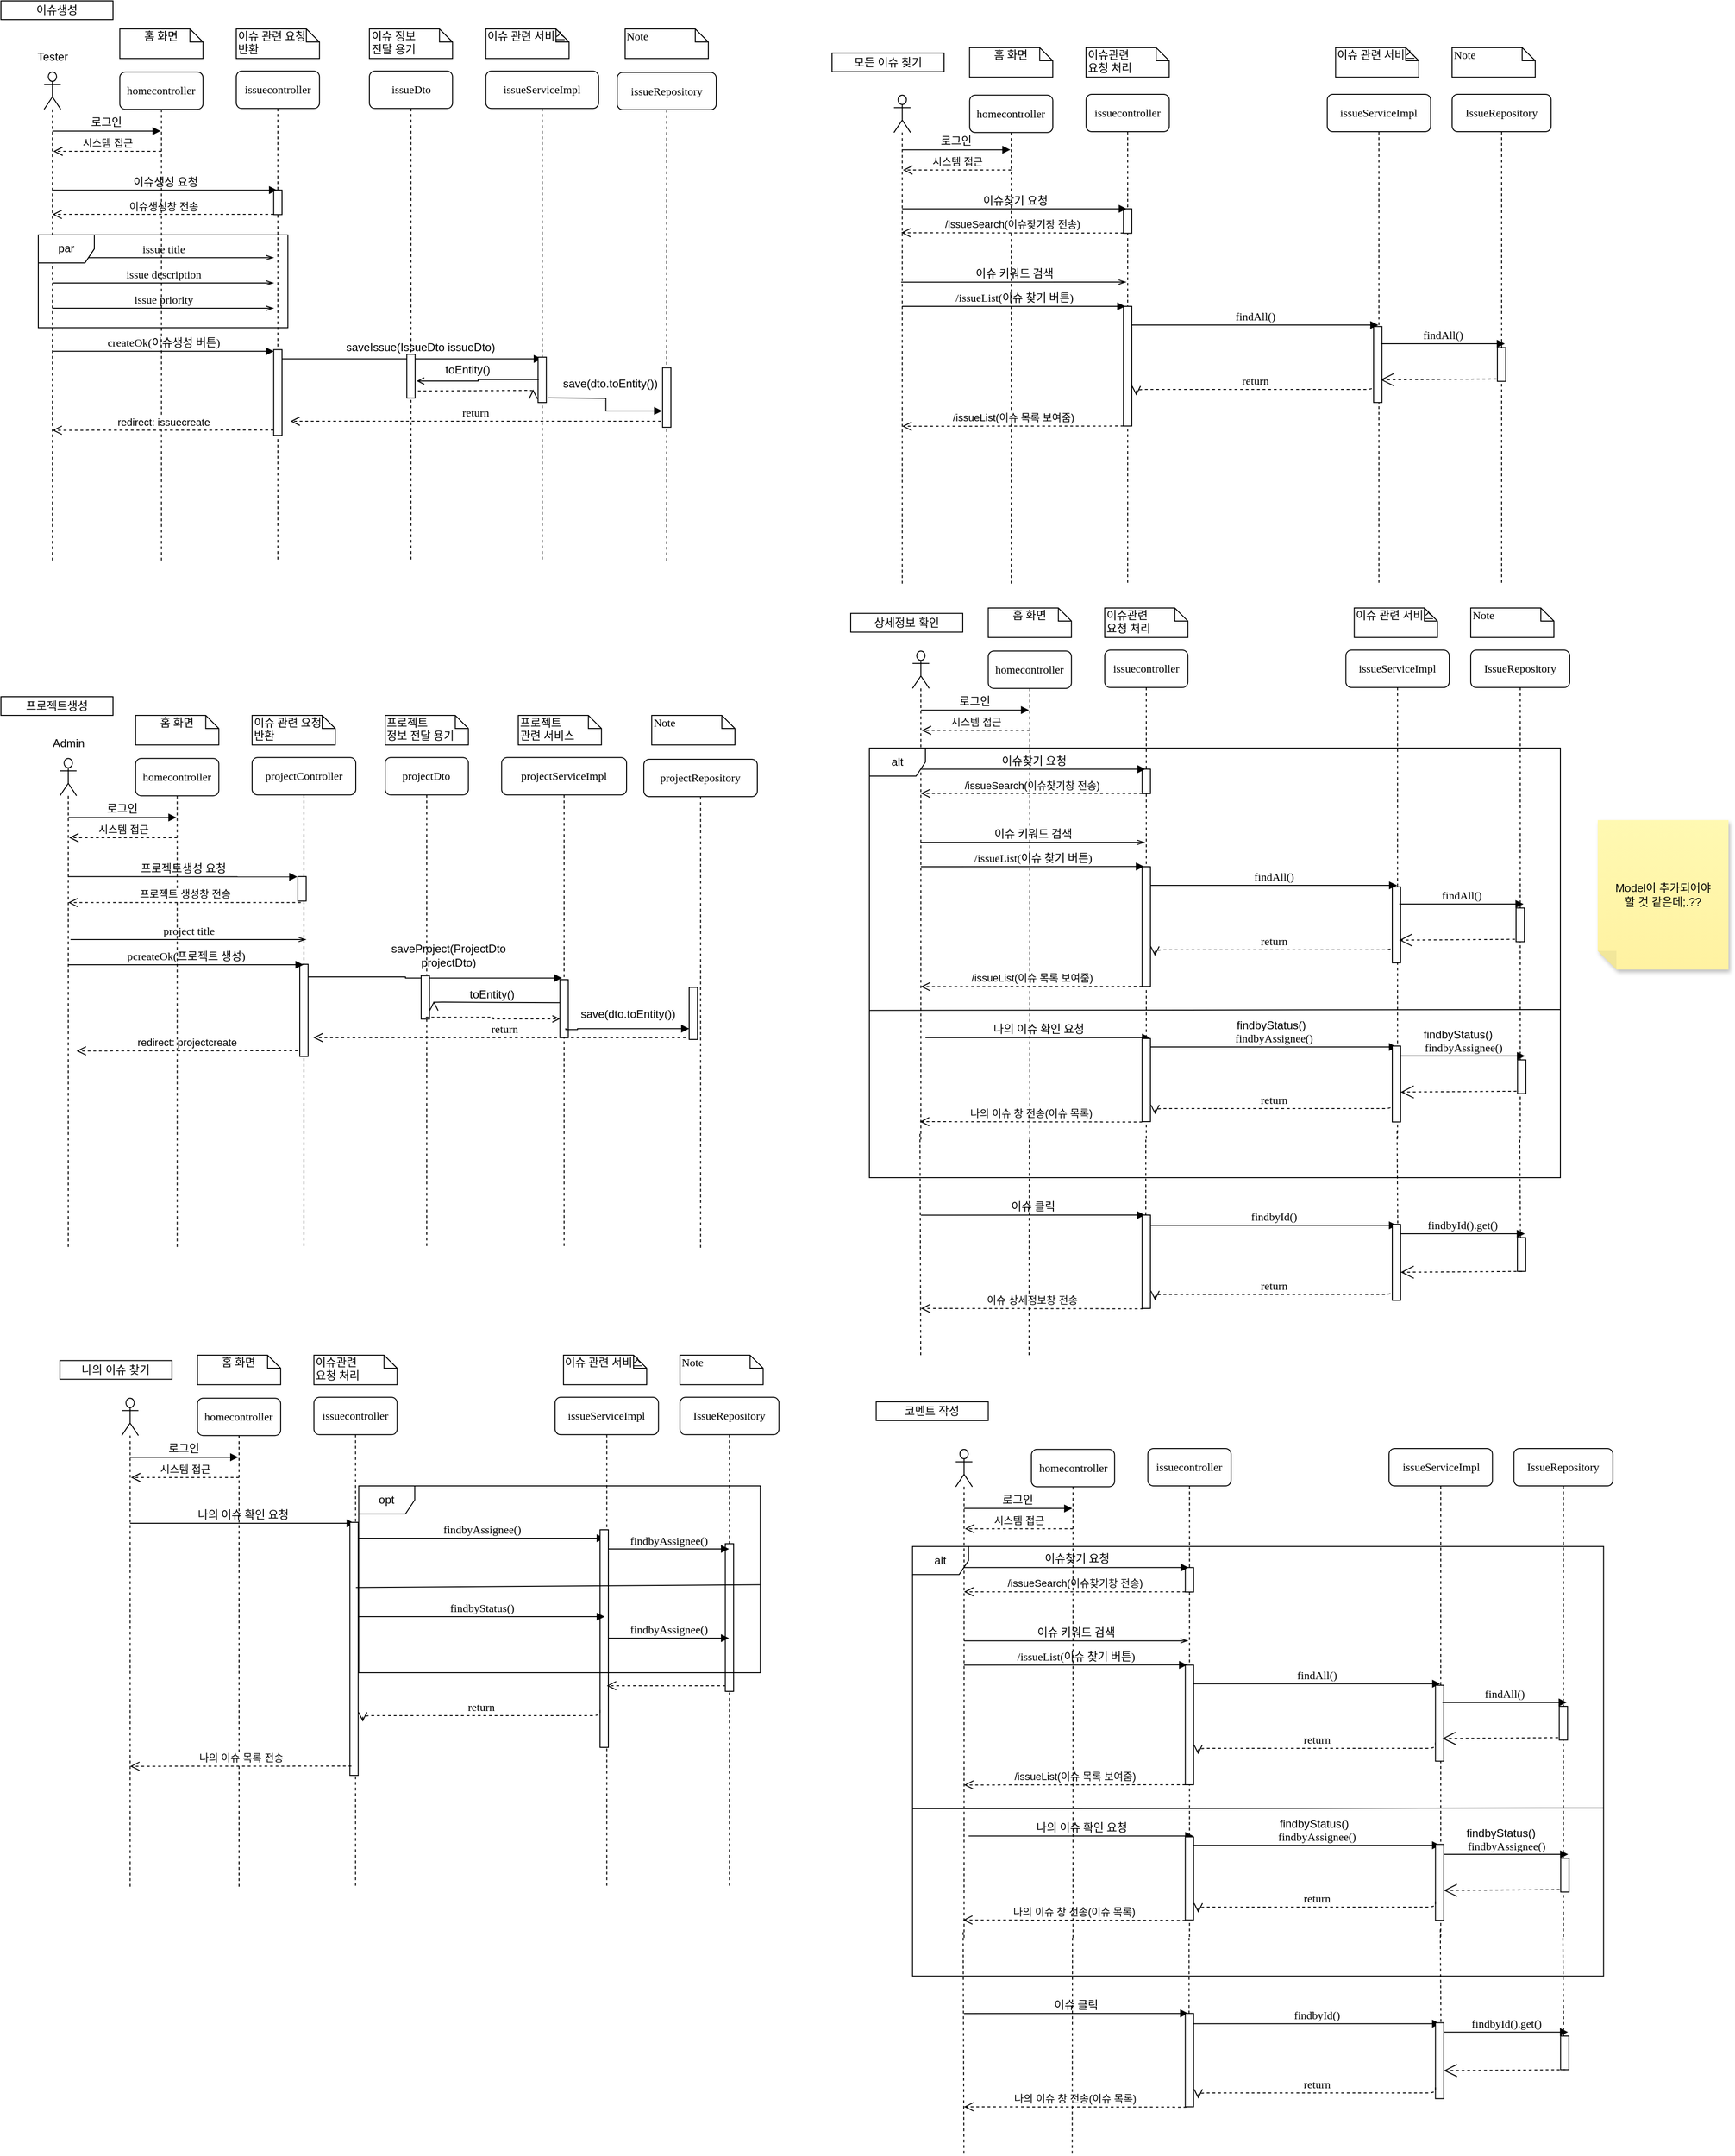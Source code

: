 <mxfile version="24.4.13" type="github">
  <diagram name="Page-1" id="13e1069c-82ec-6db2-03f1-153e76fe0fe0">
    <mxGraphModel dx="2098" dy="1215" grid="1" gridSize="10" guides="1" tooltips="1" connect="1" arrows="1" fold="1" page="1" pageScale="1" pageWidth="1920" pageHeight="1200" background="none" math="0" shadow="0">
      <root>
        <mxCell id="0" />
        <mxCell id="1" parent="0" />
        <mxCell id="Uq8fsckJXWyvVGgmsuGW-385" value="issuecontroller" style="shape=umlLifeline;perimeter=lifelinePerimeter;whiteSpace=wrap;html=1;container=1;collapsible=0;recursiveResize=0;outlineConnect=0;rounded=1;shadow=0;comic=0;labelBackgroundColor=none;strokeWidth=1;fontFamily=Verdana;fontSize=12;align=center;" vertex="1" parent="1">
          <mxGeometry x="1212.02" y="695.174" width="89.084" height="524.019" as="geometry" />
        </mxCell>
        <mxCell id="Uq8fsckJXWyvVGgmsuGW-386" value="" style="html=1;points=[];perimeter=orthogonalPerimeter;rounded=0;shadow=0;comic=0;labelBackgroundColor=none;strokeWidth=1;fontFamily=Verdana;fontSize=12;align=center;" vertex="1" parent="Uq8fsckJXWyvVGgmsuGW-385">
          <mxGeometry x="40.088" y="127.391" width="8.908" height="26.201" as="geometry" />
        </mxCell>
        <mxCell id="Uq8fsckJXWyvVGgmsuGW-387" value="/issueSearch(이슈찾기창 전송)" style="html=1;verticalAlign=bottom;endArrow=open;dashed=1;endSize=8;curved=0;rounded=0;" edge="1" parent="Uq8fsckJXWyvVGgmsuGW-385" target="Uq8fsckJXWyvVGgmsuGW-401">
          <mxGeometry relative="1" as="geometry">
            <mxPoint x="40.088" y="153.375" as="sourcePoint" />
            <mxPoint x="-75.7" y="153.375" as="targetPoint" />
          </mxGeometry>
        </mxCell>
        <mxCell id="Uq8fsckJXWyvVGgmsuGW-388" value="이슈 키워드 검색" style="html=1;verticalAlign=bottom;endArrow=openThin;labelBackgroundColor=none;fontFamily=Verdana;fontSize=12;endFill=0;" edge="1" parent="Uq8fsckJXWyvVGgmsuGW-385" source="Uq8fsckJXWyvVGgmsuGW-401">
          <mxGeometry relative="1" as="geometry">
            <mxPoint x="-200.439" y="199.669" as="sourcePoint" />
            <mxPoint x="42.98" y="205.826" as="targetPoint" />
          </mxGeometry>
        </mxCell>
        <mxCell id="Uq8fsckJXWyvVGgmsuGW-389" value="" style="html=1;points=[];perimeter=orthogonalPerimeter;rounded=0;shadow=0;comic=0;labelBackgroundColor=none;strokeWidth=1;fontFamily=Verdana;fontSize=12;align=center;" vertex="1" parent="Uq8fsckJXWyvVGgmsuGW-385">
          <mxGeometry x="40.09" y="231.83" width="8.91" height="128.17" as="geometry" />
        </mxCell>
        <mxCell id="Uq8fsckJXWyvVGgmsuGW-390" value="/issueList(이슈 목록 보여줌)" style="html=1;verticalAlign=bottom;endArrow=open;dashed=1;endSize=8;curved=0;rounded=0;" edge="1" parent="Uq8fsckJXWyvVGgmsuGW-385">
          <mxGeometry relative="1" as="geometry">
            <mxPoint x="40.088" y="360.001" as="sourcePoint" />
            <mxPoint x="-196.876" y="360.218" as="targetPoint" />
          </mxGeometry>
        </mxCell>
        <mxCell id="Uq8fsckJXWyvVGgmsuGW-416" value="나의 이슈 창 전송(이슈 목록)" style="html=1;verticalAlign=bottom;endArrow=open;dashed=1;endSize=8;curved=0;rounded=0;" edge="1" parent="Uq8fsckJXWyvVGgmsuGW-385">
          <mxGeometry relative="1" as="geometry">
            <mxPoint x="40.088" y="505.205" as="sourcePoint" />
            <mxPoint x="-198" y="504.83" as="targetPoint" />
          </mxGeometry>
        </mxCell>
        <mxCell id="Uq8fsckJXWyvVGgmsuGW-495" value="" style="shape=umlLifeline;perimeter=lifelinePerimeter;whiteSpace=wrap;html=1;container=1;dropTarget=0;collapsible=0;recursiveResize=0;outlineConnect=0;portConstraint=eastwest;newEdgeStyle={&quot;curved&quot;:0,&quot;rounded&quot;:0};participant=umlActor;" vertex="1" parent="1">
          <mxGeometry x="986.306" y="100.908" width="17.817" height="524.922" as="geometry" />
        </mxCell>
        <mxCell id="Uq8fsckJXWyvVGgmsuGW-492" value="homecontroller" style="shape=umlLifeline;perimeter=lifelinePerimeter;whiteSpace=wrap;html=1;container=1;collapsible=0;recursiveResize=0;outlineConnect=0;rounded=1;shadow=0;comic=0;labelBackgroundColor=none;strokeWidth=1;fontFamily=Verdana;fontSize=12;align=center;" vertex="1" parent="1">
          <mxGeometry x="1067.372" y="100.908" width="89.084" height="524.019" as="geometry" />
        </mxCell>
        <mxCell id="Uq8fsckJXWyvVGgmsuGW-486" value="IssueRepository" style="shape=umlLifeline;perimeter=lifelinePerimeter;whiteSpace=wrap;html=1;container=1;collapsible=0;recursiveResize=0;outlineConnect=0;rounded=1;shadow=0;comic=0;labelBackgroundColor=none;strokeWidth=1;fontFamily=Verdana;fontSize=12;align=center;" vertex="1" parent="1">
          <mxGeometry x="1584.06" y="100.004" width="106.01" height="524.019" as="geometry" />
        </mxCell>
        <mxCell id="Uq8fsckJXWyvVGgmsuGW-485" value="issueServiceImpl" style="shape=umlLifeline;perimeter=lifelinePerimeter;whiteSpace=wrap;html=1;container=1;collapsible=0;recursiveResize=0;outlineConnect=0;rounded=1;shadow=0;comic=0;labelBackgroundColor=none;strokeWidth=1;fontFamily=Verdana;fontSize=12;align=center;" vertex="1" parent="1">
          <mxGeometry x="1450.34" y="100" width="110.73" height="524.02" as="geometry" />
        </mxCell>
        <mxCell id="Uq8fsckJXWyvVGgmsuGW-478" value="issuecontroller" style="shape=umlLifeline;perimeter=lifelinePerimeter;whiteSpace=wrap;html=1;container=1;collapsible=0;recursiveResize=0;outlineConnect=0;rounded=1;shadow=0;comic=0;labelBackgroundColor=none;strokeWidth=1;fontFamily=Verdana;fontSize=12;align=center;" vertex="1" parent="1">
          <mxGeometry x="1192.09" y="100.004" width="89.084" height="524.019" as="geometry" />
        </mxCell>
        <mxCell id="Uq8fsckJXWyvVGgmsuGW-210" value="projectController" style="shape=umlLifeline;perimeter=lifelinePerimeter;whiteSpace=wrap;html=1;container=1;collapsible=0;recursiveResize=0;outlineConnect=0;rounded=1;shadow=0;comic=0;labelBackgroundColor=none;strokeWidth=1;fontFamily=Verdana;fontSize=12;align=center;" vertex="1" parent="1">
          <mxGeometry x="298.95" y="810.17" width="111.05" height="524.02" as="geometry" />
        </mxCell>
        <mxCell id="Uq8fsckJXWyvVGgmsuGW-211" value="" style="html=1;points=[];perimeter=orthogonalPerimeter;rounded=0;shadow=0;comic=0;labelBackgroundColor=none;strokeWidth=1;fontFamily=Verdana;fontSize=12;align=center;" vertex="1" parent="Uq8fsckJXWyvVGgmsuGW-210">
          <mxGeometry x="48.998" y="127.391" width="8.908" height="26.201" as="geometry" />
        </mxCell>
        <mxCell id="Uq8fsckJXWyvVGgmsuGW-214" value="" style="html=1;points=[];perimeter=orthogonalPerimeter;rounded=0;shadow=0;comic=0;labelBackgroundColor=none;strokeWidth=1;fontFamily=Verdana;fontSize=12;align=center;" vertex="1" parent="Uq8fsckJXWyvVGgmsuGW-210">
          <mxGeometry x="51.07" y="221.35" width="8.91" height="98.65" as="geometry" />
        </mxCell>
        <mxCell id="Uq8fsckJXWyvVGgmsuGW-213" value="project title" style="html=1;verticalAlign=bottom;endArrow=openThin;labelBackgroundColor=none;fontFamily=Verdana;fontSize=12;endFill=0;" edge="1" parent="Uq8fsckJXWyvVGgmsuGW-210">
          <mxGeometry relative="1" as="geometry">
            <mxPoint x="-194.448" y="194.829" as="sourcePoint" />
            <mxPoint x="57.905" y="194.829" as="targetPoint" />
          </mxGeometry>
        </mxCell>
        <mxCell id="Uq8fsckJXWyvVGgmsuGW-239" value="pcreateOk(프로젝트 생성)" style="html=1;verticalAlign=bottom;endArrow=block;labelBackgroundColor=none;fontFamily=Verdana;fontSize=12;" edge="1" parent="Uq8fsckJXWyvVGgmsuGW-210">
          <mxGeometry relative="1" as="geometry">
            <mxPoint x="-196.876" y="221.83" as="sourcePoint" />
            <mxPoint x="55.025" y="221.83" as="targetPoint" />
          </mxGeometry>
        </mxCell>
        <mxCell id="Uq8fsckJXWyvVGgmsuGW-237" value="redirect: projectcreate" style="html=1;verticalAlign=bottom;endArrow=open;dashed=1;endSize=8;curved=0;rounded=0;" edge="1" parent="Uq8fsckJXWyvVGgmsuGW-210">
          <mxGeometry relative="1" as="geometry">
            <mxPoint x="48.998" y="313.835" as="sourcePoint" />
            <mxPoint x="-187.966" y="314.052" as="targetPoint" />
          </mxGeometry>
        </mxCell>
        <mxCell id="Uq8fsckJXWyvVGgmsuGW-215" value="projectDto" style="shape=umlLifeline;perimeter=lifelinePerimeter;whiteSpace=wrap;html=1;container=1;collapsible=0;recursiveResize=0;outlineConnect=0;rounded=1;shadow=0;comic=0;labelBackgroundColor=none;strokeWidth=1;fontFamily=Verdana;fontSize=12;align=center;" vertex="1" parent="1">
          <mxGeometry x="441.485" y="810.174" width="89.084" height="524.019" as="geometry" />
        </mxCell>
        <mxCell id="Uq8fsckJXWyvVGgmsuGW-217" value="projectServiceImpl" style="shape=umlLifeline;perimeter=lifelinePerimeter;whiteSpace=wrap;html=1;container=1;collapsible=0;recursiveResize=0;outlineConnect=0;rounded=1;shadow=0;comic=0;labelBackgroundColor=none;strokeWidth=1;fontFamily=Verdana;fontSize=12;align=center;" vertex="1" parent="1">
          <mxGeometry x="566.2" y="810.17" width="133.8" height="524.02" as="geometry" />
        </mxCell>
        <mxCell id="Uq8fsckJXWyvVGgmsuGW-216" value="" style="endArrow=block;endFill=1;html=1;edgeStyle=orthogonalEdgeStyle;align=left;verticalAlign=top;rounded=0;entryX=0.093;entryY=0.043;entryDx=0;entryDy=0;entryPerimeter=0;" edge="1" parent="Uq8fsckJXWyvVGgmsuGW-217">
          <mxGeometry x="-1" relative="1" as="geometry">
            <mxPoint x="-207.566" y="234.827" as="sourcePoint" />
            <mxPoint x="64.626" y="236.034" as="targetPoint" />
            <Array as="points">
              <mxPoint x="-103" y="235" />
              <mxPoint x="-103" y="236" />
            </Array>
          </mxGeometry>
        </mxCell>
        <mxCell id="Uq8fsckJXWyvVGgmsuGW-223" value="return" style="html=1;verticalAlign=bottom;endArrow=open;dashed=1;endSize=8;labelBackgroundColor=none;fontFamily=Verdana;fontSize=12;edgeStyle=elbowEdgeStyle;elbow=vertical;" edge="1" parent="Uq8fsckJXWyvVGgmsuGW-217">
          <mxGeometry relative="1" as="geometry">
            <mxPoint x="-201.682" y="300.826" as="targetPoint" />
            <Array as="points">
              <mxPoint x="-92.065" y="299.828" />
            </Array>
            <mxPoint x="209.285" y="299.828" as="sourcePoint" />
          </mxGeometry>
        </mxCell>
        <mxCell id="Uq8fsckJXWyvVGgmsuGW-327" value="" style="html=1;points=[];perimeter=orthogonalPerimeter;rounded=0;shadow=0;comic=0;labelBackgroundColor=none;strokeWidth=1;fontFamily=Verdana;fontSize=12;align=center;" vertex="1" parent="Uq8fsckJXWyvVGgmsuGW-217">
          <mxGeometry x="-86.2" y="233.58" width="8.91" height="46.42" as="geometry" />
        </mxCell>
        <mxCell id="Uq8fsckJXWyvVGgmsuGW-328" value="" style="html=1;points=[];perimeter=orthogonalPerimeter;rounded=0;shadow=0;comic=0;labelBackgroundColor=none;strokeWidth=1;fontFamily=Verdana;fontSize=12;align=center;" vertex="1" parent="Uq8fsckJXWyvVGgmsuGW-217">
          <mxGeometry x="62.44" y="237.73" width="8.91" height="62.27" as="geometry" />
        </mxCell>
        <mxCell id="Uq8fsckJXWyvVGgmsuGW-329" value="" style="html=1;verticalAlign=bottom;endArrow=open;endSize=8;labelBackgroundColor=none;fontFamily=Verdana;fontSize=12;edgeStyle=elbowEdgeStyle;elbow=vertical;exitX=-0.02;exitY=0.499;exitDx=0;exitDy=0;exitPerimeter=0;entryX=0.602;entryY=0.452;entryDx=0;entryDy=0;entryPerimeter=0;" edge="1" parent="Uq8fsckJXWyvVGgmsuGW-217">
          <mxGeometry relative="1" as="geometry">
            <mxPoint x="-72.562" y="260.83" as="targetPoint" />
            <Array as="points" />
            <mxPoint x="62.442" y="262.486" as="sourcePoint" />
          </mxGeometry>
        </mxCell>
        <mxCell id="Uq8fsckJXWyvVGgmsuGW-224" value="homecontroller" style="shape=umlLifeline;perimeter=lifelinePerimeter;whiteSpace=wrap;html=1;container=1;collapsible=0;recursiveResize=0;outlineConnect=0;rounded=1;shadow=0;comic=0;labelBackgroundColor=none;strokeWidth=1;fontFamily=Verdana;fontSize=12;align=center;" vertex="1" parent="1">
          <mxGeometry x="174.232" y="811.078" width="89.084" height="524.019" as="geometry" />
        </mxCell>
        <mxCell id="Uq8fsckJXWyvVGgmsuGW-225" value="시스템 접근" style="html=1;verticalAlign=bottom;endArrow=open;dashed=1;endSize=8;curved=0;rounded=0;" edge="1" parent="Uq8fsckJXWyvVGgmsuGW-224">
          <mxGeometry relative="1" as="geometry">
            <mxPoint x="44.542" y="84.927" as="sourcePoint" />
            <mxPoint x="-71.246" y="84.927" as="targetPoint" />
          </mxGeometry>
        </mxCell>
        <mxCell id="Uq8fsckJXWyvVGgmsuGW-226" value="프로젝트생성 요청" style="html=1;verticalAlign=bottom;endArrow=block;labelBackgroundColor=none;fontFamily=Verdana;fontSize=12;entryX=-0.074;entryY=0.008;entryDx=0;entryDy=0;entryPerimeter=0;" edge="1" parent="Uq8fsckJXWyvVGgmsuGW-224" target="Uq8fsckJXWyvVGgmsuGW-211">
          <mxGeometry relative="1" as="geometry">
            <mxPoint x="-72.158" y="126.487" as="sourcePoint" />
            <mxPoint x="168.369" y="126.487" as="targetPoint" />
          </mxGeometry>
        </mxCell>
        <mxCell id="Uq8fsckJXWyvVGgmsuGW-228" value="홈 화면" style="shape=note;whiteSpace=wrap;html=1;size=14;verticalAlign=top;align=center;spacingTop=-6;rounded=0;shadow=0;comic=0;labelBackgroundColor=none;strokeWidth=1;fontFamily=Verdana;fontSize=12" vertex="1" parent="1">
          <mxGeometry x="174.232" y="765" width="89.084" height="31.622" as="geometry" />
        </mxCell>
        <mxCell id="Uq8fsckJXWyvVGgmsuGW-229" value="&lt;div&gt;이슈 관련 요청&lt;/div&gt;&lt;div&gt;반환&lt;br&gt;&lt;/div&gt;" style="shape=note;whiteSpace=wrap;html=1;size=14;verticalAlign=top;align=left;spacingTop=-6;rounded=0;shadow=0;comic=0;labelBackgroundColor=none;strokeWidth=1;fontFamily=Verdana;fontSize=12" vertex="1" parent="1">
          <mxGeometry x="298.95" y="765" width="89.084" height="31.622" as="geometry" />
        </mxCell>
        <mxCell id="Uq8fsckJXWyvVGgmsuGW-230" value="프로젝트&lt;br&gt; 정보 전달 용기" style="shape=note;whiteSpace=wrap;html=1;size=14;verticalAlign=top;align=left;spacingTop=-6;rounded=0;shadow=0;comic=0;labelBackgroundColor=none;strokeWidth=1;fontFamily=Verdana;fontSize=12" vertex="1" parent="1">
          <mxGeometry x="441.485" y="765" width="89.084" height="31.622" as="geometry" />
        </mxCell>
        <mxCell id="Uq8fsckJXWyvVGgmsuGW-231" value="프로젝트&lt;br&gt; 관련 서비스" style="shape=note;whiteSpace=wrap;html=1;size=14;verticalAlign=top;align=left;spacingTop=-6;rounded=0;shadow=0;comic=0;labelBackgroundColor=none;strokeWidth=1;fontFamily=Verdana;fontSize=12" vertex="1" parent="1">
          <mxGeometry x="584.022" y="765" width="89.084" height="31.622" as="geometry" />
        </mxCell>
        <mxCell id="Uq8fsckJXWyvVGgmsuGW-232" value="Note" style="shape=note;whiteSpace=wrap;html=1;size=14;verticalAlign=top;align=left;spacingTop=-6;rounded=0;shadow=0;comic=0;labelBackgroundColor=none;strokeWidth=1;fontFamily=Verdana;fontSize=12" vertex="1" parent="1">
          <mxGeometry x="726.92" y="765" width="89.084" height="31.622" as="geometry" />
        </mxCell>
        <mxCell id="Uq8fsckJXWyvVGgmsuGW-233" value="" style="shape=umlLifeline;perimeter=lifelinePerimeter;whiteSpace=wrap;html=1;container=1;dropTarget=0;collapsible=0;recursiveResize=0;outlineConnect=0;portConstraint=eastwest;newEdgeStyle={&quot;curved&quot;:0,&quot;rounded&quot;:0};participant=umlActor;" vertex="1" parent="1">
          <mxGeometry x="93.166" y="811.078" width="17.817" height="524.922" as="geometry" />
        </mxCell>
        <mxCell id="Uq8fsckJXWyvVGgmsuGW-234" value="" style="group" vertex="1" connectable="0" parent="1">
          <mxGeometry x="102.074" y="856.252" width="115.809" height="18.07" as="geometry" />
        </mxCell>
        <mxCell id="Uq8fsckJXWyvVGgmsuGW-235" value="" style="endArrow=block;endFill=1;html=1;edgeStyle=orthogonalEdgeStyle;align=left;verticalAlign=top;rounded=0;" edge="1" parent="Uq8fsckJXWyvVGgmsuGW-234">
          <mxGeometry x="-1" relative="1" as="geometry">
            <mxPoint y="18.07" as="sourcePoint" />
            <mxPoint x="115.809" y="18.07" as="targetPoint" />
          </mxGeometry>
        </mxCell>
        <mxCell id="Uq8fsckJXWyvVGgmsuGW-236" value="로그인" style="text;strokeColor=none;align=center;fillColor=none;html=1;verticalAlign=middle;whiteSpace=wrap;rounded=0;" vertex="1" parent="Uq8fsckJXWyvVGgmsuGW-234">
          <mxGeometry x="35.634" width="43.651" height="18.07" as="geometry" />
        </mxCell>
        <mxCell id="Uq8fsckJXWyvVGgmsuGW-242" value="Admin" style="text;html=1;align=center;verticalAlign=middle;resizable=0;points=[];autosize=1;strokeColor=none;fillColor=none;" vertex="1" parent="1">
          <mxGeometry x="72.07" y="780" width="60" height="30" as="geometry" />
        </mxCell>
        <mxCell id="Uq8fsckJXWyvVGgmsuGW-212" value="프로젝트 생성창 전송" style="html=1;verticalAlign=bottom;endArrow=open;dashed=1;endSize=8;curved=0;rounded=0;exitX=0.353;exitY=1.062;exitDx=0;exitDy=0;exitPerimeter=0;" edge="1" parent="1" target="Uq8fsckJXWyvVGgmsuGW-233" source="Uq8fsckJXWyvVGgmsuGW-211">
          <mxGeometry relative="1" as="geometry">
            <mxPoint x="339.038" y="963.545" as="sourcePoint" />
            <mxPoint x="223.25" y="963.545" as="targetPoint" />
          </mxGeometry>
        </mxCell>
        <mxCell id="Uq8fsckJXWyvVGgmsuGW-219" value="" style="group" vertex="1" connectable="0" parent="1">
          <mxGeometry x="388.032" y="1015.004" width="195.985" height="18.07" as="geometry" />
        </mxCell>
        <mxCell id="Uq8fsckJXWyvVGgmsuGW-220" value="saveProject(ProjectDto projectDto)" style="text;strokeColor=none;align=center;fillColor=none;html=1;verticalAlign=middle;whiteSpace=wrap;rounded=0;" vertex="1" parent="Uq8fsckJXWyvVGgmsuGW-219">
          <mxGeometry x="36.524" y="-1.807" width="169.26" height="18.07" as="geometry" />
        </mxCell>
        <mxCell id="Uq8fsckJXWyvVGgmsuGW-244" value="projectRepository" style="shape=umlLifeline;perimeter=lifelinePerimeter;whiteSpace=wrap;html=1;container=1;collapsible=0;recursiveResize=0;outlineConnect=0;rounded=1;shadow=0;comic=0;labelBackgroundColor=none;strokeWidth=1;fontFamily=Verdana;fontSize=12;align=center;" vertex="1" parent="1">
          <mxGeometry x="718.46" y="811.98" width="121.54" height="524.02" as="geometry" />
        </mxCell>
        <mxCell id="Uq8fsckJXWyvVGgmsuGW-245" value="" style="endArrow=block;endFill=1;html=1;edgeStyle=orthogonalEdgeStyle;align=left;verticalAlign=top;rounded=0;exitX=0.991;exitY=0.45;exitDx=0;exitDy=0;exitPerimeter=0;" edge="1" parent="Uq8fsckJXWyvVGgmsuGW-244">
          <mxGeometry x="-1" relative="1" as="geometry">
            <mxPoint x="-83.594" y="288.02" as="sourcePoint" />
            <mxPoint x="48.545" y="288.416" as="targetPoint" />
            <Array as="points">
              <mxPoint x="-70.96" y="289.4" />
              <mxPoint x="-4.96" y="289.4" />
            </Array>
          </mxGeometry>
        </mxCell>
        <mxCell id="Uq8fsckJXWyvVGgmsuGW-246" value="" style="html=1;points=[];perimeter=orthogonalPerimeter;rounded=0;shadow=0;comic=0;labelBackgroundColor=none;strokeColor=#000000;strokeWidth=1;fillColor=#FFFFFF;fontFamily=Verdana;fontSize=12;fontColor=#000000;align=center;" vertex="1" parent="Uq8fsckJXWyvVGgmsuGW-244">
          <mxGeometry x="48.55" y="244.22" width="8.91" height="55.78" as="geometry" />
        </mxCell>
        <mxCell id="Uq8fsckJXWyvVGgmsuGW-241" value="save(dto.toEntity())" style="text;whiteSpace=wrap;html=1;" vertex="1" parent="Uq8fsckJXWyvVGgmsuGW-244">
          <mxGeometry x="-69.46" y="259.01" width="107.79" height="22.99" as="geometry" />
        </mxCell>
        <mxCell id="Uq8fsckJXWyvVGgmsuGW-310" value="프로젝트생성" style="whiteSpace=wrap;html=1;" vertex="1" parent="1">
          <mxGeometry x="30" y="745" width="120" height="20" as="geometry" />
        </mxCell>
        <mxCell id="Uq8fsckJXWyvVGgmsuGW-314" value="" style="group" vertex="1" connectable="0" parent="1">
          <mxGeometry x="30" width="750" height="601" as="geometry" />
        </mxCell>
        <mxCell id="Uq8fsckJXWyvVGgmsuGW-111" value="" style="group" vertex="1" connectable="0" parent="Uq8fsckJXWyvVGgmsuGW-314">
          <mxGeometry x="40" y="30" width="710" height="571" as="geometry" />
        </mxCell>
        <mxCell id="7baba1c4bc27f4b0-2" value="issuecontroller" style="shape=umlLifeline;perimeter=lifelinePerimeter;whiteSpace=wrap;html=1;container=1;collapsible=0;recursiveResize=0;outlineConnect=0;rounded=1;shadow=0;comic=0;labelBackgroundColor=none;strokeWidth=1;fontFamily=Verdana;fontSize=12;align=center;" parent="Uq8fsckJXWyvVGgmsuGW-111" vertex="1">
          <mxGeometry x="212.02" y="45.174" width="89.084" height="524.019" as="geometry" />
        </mxCell>
        <mxCell id="7baba1c4bc27f4b0-10" value="" style="html=1;points=[];perimeter=orthogonalPerimeter;rounded=0;shadow=0;comic=0;labelBackgroundColor=none;strokeWidth=1;fontFamily=Verdana;fontSize=12;align=center;" parent="7baba1c4bc27f4b0-2" vertex="1">
          <mxGeometry x="40.088" y="127.391" width="8.908" height="26.201" as="geometry" />
        </mxCell>
        <mxCell id="Uq8fsckJXWyvVGgmsuGW-14" value="이슈생성창 전송" style="html=1;verticalAlign=bottom;endArrow=open;dashed=1;endSize=8;curved=0;rounded=0;" edge="1" parent="7baba1c4bc27f4b0-2" target="Uq8fsckJXWyvVGgmsuGW-4">
          <mxGeometry relative="1" as="geometry">
            <mxPoint x="40.088" y="153.375" as="sourcePoint" />
            <mxPoint x="-75.7" y="153.375" as="targetPoint" />
          </mxGeometry>
        </mxCell>
        <mxCell id="Uq8fsckJXWyvVGgmsuGW-18" value="issue title" style="html=1;verticalAlign=bottom;endArrow=openThin;labelBackgroundColor=none;fontFamily=Verdana;fontSize=12;endFill=0;" edge="1" parent="7baba1c4bc27f4b0-2" source="Uq8fsckJXWyvVGgmsuGW-4">
          <mxGeometry relative="1" as="geometry">
            <mxPoint x="-200.439" y="199.669" as="sourcePoint" />
            <mxPoint x="40.088" y="199.669" as="targetPoint" />
          </mxGeometry>
        </mxCell>
        <mxCell id="Uq8fsckJXWyvVGgmsuGW-24" value="" style="html=1;points=[];perimeter=orthogonalPerimeter;rounded=0;shadow=0;comic=0;labelBackgroundColor=none;strokeWidth=1;fontFamily=Verdana;fontSize=12;align=center;" vertex="1" parent="7baba1c4bc27f4b0-2">
          <mxGeometry x="40.09" y="298.15" width="8.91" height="91.85" as="geometry" />
        </mxCell>
        <mxCell id="7baba1c4bc27f4b0-3" value="issueDto" style="shape=umlLifeline;perimeter=lifelinePerimeter;whiteSpace=wrap;html=1;container=1;collapsible=0;recursiveResize=0;outlineConnect=0;rounded=1;shadow=0;comic=0;labelBackgroundColor=none;strokeWidth=1;fontFamily=Verdana;fontSize=12;align=center;" parent="Uq8fsckJXWyvVGgmsuGW-111" vertex="1">
          <mxGeometry x="354.555" y="45.174" width="89.084" height="524.019" as="geometry" />
        </mxCell>
        <mxCell id="Uq8fsckJXWyvVGgmsuGW-28" value="" style="endArrow=block;endFill=1;html=1;edgeStyle=orthogonalEdgeStyle;align=left;verticalAlign=top;rounded=0;" edge="1" parent="7baba1c4bc27f4b0-3" target="7baba1c4bc27f4b0-4">
          <mxGeometry x="-1" relative="1" as="geometry">
            <mxPoint x="-93.538" y="308.087" as="sourcePoint" />
            <mxPoint x="22.271" y="308.087" as="targetPoint" />
            <Array as="points">
              <mxPoint x="-93.538" y="308.991" />
            </Array>
          </mxGeometry>
        </mxCell>
        <mxCell id="Uq8fsckJXWyvVGgmsuGW-315" value="" style="html=1;points=[];perimeter=orthogonalPerimeter;rounded=0;shadow=0;comic=0;labelBackgroundColor=none;strokeWidth=1;fontFamily=Verdana;fontSize=12;align=center;" vertex="1" parent="7baba1c4bc27f4b0-3">
          <mxGeometry x="40.08" y="303.15" width="8.91" height="46.85" as="geometry" />
        </mxCell>
        <mxCell id="7baba1c4bc27f4b0-4" value="issueServiceImpl" style="shape=umlLifeline;perimeter=lifelinePerimeter;whiteSpace=wrap;html=1;container=1;collapsible=0;recursiveResize=0;outlineConnect=0;rounded=1;shadow=0;comic=0;labelBackgroundColor=none;strokeWidth=1;fontFamily=Verdana;fontSize=12;align=center;" parent="Uq8fsckJXWyvVGgmsuGW-111" vertex="1">
          <mxGeometry x="479.27" y="45.17" width="120.73" height="524.02" as="geometry" />
        </mxCell>
        <mxCell id="Uq8fsckJXWyvVGgmsuGW-25" value="" style="group" vertex="1" connectable="0" parent="7baba1c4bc27f4b0-4">
          <mxGeometry x="-190.64" y="288.21" width="195.985" height="18.07" as="geometry" />
        </mxCell>
        <mxCell id="Uq8fsckJXWyvVGgmsuGW-27" value="saveIssue(IssueDto issueDto)" style="text;strokeColor=none;align=center;fillColor=none;html=1;verticalAlign=middle;whiteSpace=wrap;rounded=0;" vertex="1" parent="Uq8fsckJXWyvVGgmsuGW-25">
          <mxGeometry x="36.524" y="-1.807" width="169.26" height="18.07" as="geometry" />
        </mxCell>
        <mxCell id="7baba1c4bc27f4b0-5" value="issueRepository" style="shape=umlLifeline;perimeter=lifelinePerimeter;whiteSpace=wrap;html=1;container=1;collapsible=0;recursiveResize=0;outlineConnect=0;rounded=1;shadow=0;comic=0;labelBackgroundColor=none;strokeWidth=1;fontFamily=Verdana;fontSize=12;align=center;" parent="Uq8fsckJXWyvVGgmsuGW-111" vertex="1">
          <mxGeometry x="620.0" y="46.534" width="106.01" height="524.019" as="geometry" />
        </mxCell>
        <mxCell id="7baba1c4bc27f4b0-25" value="" style="html=1;points=[];perimeter=orthogonalPerimeter;rounded=0;shadow=0;comic=0;labelBackgroundColor=none;strokeColor=#000000;strokeWidth=1;fillColor=#FFFFFF;fontFamily=Verdana;fontSize=12;fontColor=#000000;align=center;" parent="7baba1c4bc27f4b0-5" vertex="1">
          <mxGeometry x="48.55" y="316.22" width="8.91" height="63.78" as="geometry" />
        </mxCell>
        <mxCell id="7baba1c4bc27f4b0-8" value="homecontroller" style="shape=umlLifeline;perimeter=lifelinePerimeter;whiteSpace=wrap;html=1;container=1;collapsible=0;recursiveResize=0;outlineConnect=0;rounded=1;shadow=0;comic=0;labelBackgroundColor=none;strokeWidth=1;fontFamily=Verdana;fontSize=12;align=center;" parent="Uq8fsckJXWyvVGgmsuGW-111" vertex="1">
          <mxGeometry x="87.302" y="46.078" width="89.084" height="524.019" as="geometry" />
        </mxCell>
        <mxCell id="Uq8fsckJXWyvVGgmsuGW-9" value="시스템 접근" style="html=1;verticalAlign=bottom;endArrow=open;dashed=1;endSize=8;curved=0;rounded=0;" edge="1" parent="7baba1c4bc27f4b0-8">
          <mxGeometry relative="1" as="geometry">
            <mxPoint x="44.542" y="84.927" as="sourcePoint" />
            <mxPoint x="-71.246" y="84.927" as="targetPoint" />
          </mxGeometry>
        </mxCell>
        <mxCell id="Uq8fsckJXWyvVGgmsuGW-16" value="이슈생성 요청" style="html=1;verticalAlign=bottom;endArrow=block;labelBackgroundColor=none;fontFamily=Verdana;fontSize=12;" edge="1" parent="7baba1c4bc27f4b0-8">
          <mxGeometry relative="1" as="geometry">
            <mxPoint x="-72.158" y="126.487" as="sourcePoint" />
            <mxPoint x="168.369" y="126.487" as="targetPoint" />
          </mxGeometry>
        </mxCell>
        <mxCell id="Uq8fsckJXWyvVGgmsuGW-21" value="issue priority" style="html=1;verticalAlign=bottom;endArrow=openThin;labelBackgroundColor=none;fontFamily=Verdana;fontSize=12;endFill=0;" edge="1" parent="7baba1c4bc27f4b0-8">
          <mxGeometry relative="1" as="geometry">
            <mxPoint x="-72.158" y="252.975" as="sourcePoint" />
            <mxPoint x="164.806" y="252.975" as="targetPoint" />
          </mxGeometry>
        </mxCell>
        <mxCell id="7baba1c4bc27f4b0-40" value="홈 화면" style="shape=note;whiteSpace=wrap;html=1;size=14;verticalAlign=top;align=center;spacingTop=-6;rounded=0;shadow=0;comic=0;labelBackgroundColor=none;strokeWidth=1;fontFamily=Verdana;fontSize=12" parent="Uq8fsckJXWyvVGgmsuGW-111" vertex="1">
          <mxGeometry x="87.302" width="89.084" height="31.622" as="geometry" />
        </mxCell>
        <mxCell id="7baba1c4bc27f4b0-41" value="&lt;div&gt;이슈 관련 요청&lt;/div&gt;&lt;div&gt;반환&lt;br&gt;&lt;/div&gt;" style="shape=note;whiteSpace=wrap;html=1;size=14;verticalAlign=top;align=left;spacingTop=-6;rounded=0;shadow=0;comic=0;labelBackgroundColor=none;strokeWidth=1;fontFamily=Verdana;fontSize=12" parent="Uq8fsckJXWyvVGgmsuGW-111" vertex="1">
          <mxGeometry x="212.02" width="89.084" height="31.622" as="geometry" />
        </mxCell>
        <mxCell id="7baba1c4bc27f4b0-42" value="&lt;div&gt;이슈 정보&lt;/div&gt;&lt;div&gt;전달 용기&lt;br&gt;&lt;/div&gt;" style="shape=note;whiteSpace=wrap;html=1;size=14;verticalAlign=top;align=left;spacingTop=-6;rounded=0;shadow=0;comic=0;labelBackgroundColor=none;strokeWidth=1;fontFamily=Verdana;fontSize=12" parent="Uq8fsckJXWyvVGgmsuGW-111" vertex="1">
          <mxGeometry x="354.555" width="89.084" height="31.622" as="geometry" />
        </mxCell>
        <mxCell id="7baba1c4bc27f4b0-43" value="이슈 관련 서비스" style="shape=note;whiteSpace=wrap;html=1;size=14;verticalAlign=top;align=left;spacingTop=-6;rounded=0;shadow=0;comic=0;labelBackgroundColor=none;strokeWidth=1;fontFamily=Verdana;fontSize=12" parent="Uq8fsckJXWyvVGgmsuGW-111" vertex="1">
          <mxGeometry x="479.272" width="89.084" height="31.622" as="geometry" />
        </mxCell>
        <mxCell id="7baba1c4bc27f4b0-44" value="Note" style="shape=note;whiteSpace=wrap;html=1;size=14;verticalAlign=top;align=left;spacingTop=-6;rounded=0;shadow=0;comic=0;labelBackgroundColor=none;strokeWidth=1;fontFamily=Verdana;fontSize=12" parent="Uq8fsckJXWyvVGgmsuGW-111" vertex="1">
          <mxGeometry x="628.46" width="89.084" height="31.622" as="geometry" />
        </mxCell>
        <mxCell id="Uq8fsckJXWyvVGgmsuGW-4" value="" style="shape=umlLifeline;perimeter=lifelinePerimeter;whiteSpace=wrap;html=1;container=1;dropTarget=0;collapsible=0;recursiveResize=0;outlineConnect=0;portConstraint=eastwest;newEdgeStyle={&quot;curved&quot;:0,&quot;rounded&quot;:0};participant=umlActor;" vertex="1" parent="Uq8fsckJXWyvVGgmsuGW-111">
          <mxGeometry x="6.236" y="46.078" width="17.817" height="524.922" as="geometry" />
        </mxCell>
        <mxCell id="Uq8fsckJXWyvVGgmsuGW-8" value="" style="group" vertex="1" connectable="0" parent="Uq8fsckJXWyvVGgmsuGW-111">
          <mxGeometry x="15.144" y="91.252" width="115.809" height="18.07" as="geometry" />
        </mxCell>
        <mxCell id="Uq8fsckJXWyvVGgmsuGW-5" value="" style="endArrow=block;endFill=1;html=1;edgeStyle=orthogonalEdgeStyle;align=left;verticalAlign=top;rounded=0;" edge="1" parent="Uq8fsckJXWyvVGgmsuGW-8">
          <mxGeometry x="-1" relative="1" as="geometry">
            <mxPoint y="18.07" as="sourcePoint" />
            <mxPoint x="115.809" y="18.07" as="targetPoint" />
          </mxGeometry>
        </mxCell>
        <mxCell id="Uq8fsckJXWyvVGgmsuGW-7" value="로그인" style="text;strokeColor=none;align=center;fillColor=none;html=1;verticalAlign=middle;whiteSpace=wrap;rounded=0;" vertex="1" parent="Uq8fsckJXWyvVGgmsuGW-8">
          <mxGeometry x="35.634" width="43.651" height="18.07" as="geometry" />
        </mxCell>
        <mxCell id="Uq8fsckJXWyvVGgmsuGW-19" value="redirect: issuecreate" style="html=1;verticalAlign=bottom;endArrow=open;dashed=1;endSize=8;curved=0;rounded=0;" edge="1" parent="Uq8fsckJXWyvVGgmsuGW-111">
          <mxGeometry relative="1" as="geometry">
            <mxPoint x="252.108" y="429.505" as="sourcePoint" />
            <mxPoint x="15.144" y="429.722" as="targetPoint" />
          </mxGeometry>
        </mxCell>
        <mxCell id="Uq8fsckJXWyvVGgmsuGW-20" value="issue description" style="html=1;verticalAlign=bottom;endArrow=openThin;labelBackgroundColor=none;fontFamily=Verdana;fontSize=12;endFill=0;" edge="1" parent="Uq8fsckJXWyvVGgmsuGW-111">
          <mxGeometry relative="1" as="geometry">
            <mxPoint x="15.144" y="271.948" as="sourcePoint" />
            <mxPoint x="252.108" y="271.948" as="targetPoint" />
          </mxGeometry>
        </mxCell>
        <mxCell id="Uq8fsckJXWyvVGgmsuGW-22" value="createOk(이슈생성 버튼)" style="html=1;verticalAlign=bottom;endArrow=block;labelBackgroundColor=none;fontFamily=Verdana;fontSize=12;" edge="1" parent="Uq8fsckJXWyvVGgmsuGW-111">
          <mxGeometry relative="1" as="geometry">
            <mxPoint x="15.144" y="345.13" as="sourcePoint" />
            <mxPoint x="252.108" y="345.13" as="targetPoint" />
          </mxGeometry>
        </mxCell>
        <mxCell id="Uq8fsckJXWyvVGgmsuGW-23" value="par" style="shape=umlFrame;whiteSpace=wrap;html=1;pointerEvents=0;" vertex="1" parent="Uq8fsckJXWyvVGgmsuGW-111">
          <mxGeometry y="220.449" width="267.252" height="99.383" as="geometry" />
        </mxCell>
        <mxCell id="Uq8fsckJXWyvVGgmsuGW-39" value="save(dto.toEntity())" style="text;whiteSpace=wrap;html=1;" vertex="1" parent="Uq8fsckJXWyvVGgmsuGW-111">
          <mxGeometry x="560" y="365.73" width="97.79" height="26.2" as="geometry" />
        </mxCell>
        <mxCell id="Uq8fsckJXWyvVGgmsuGW-207" value="Tester" style="text;html=1;align=center;verticalAlign=middle;resizable=0;points=[];autosize=1;strokeColor=none;fillColor=none;" vertex="1" parent="Uq8fsckJXWyvVGgmsuGW-111">
          <mxGeometry x="-10.86" y="17" width="52" height="26" as="geometry" />
        </mxCell>
        <mxCell id="7baba1c4bc27f4b0-22" value="" style="html=1;points=[];perimeter=orthogonalPerimeter;rounded=0;shadow=0;comic=0;labelBackgroundColor=none;strokeWidth=1;fontFamily=Verdana;fontSize=12;align=center;" parent="Uq8fsckJXWyvVGgmsuGW-111" vertex="1">
          <mxGeometry x="535.18" y="351.45" width="8.91" height="48.55" as="geometry" />
        </mxCell>
        <mxCell id="Uq8fsckJXWyvVGgmsuGW-33" value="" style="endArrow=block;endFill=1;html=1;edgeStyle=orthogonalEdgeStyle;align=left;verticalAlign=top;rounded=0;entryX=-0.062;entryY=0.725;entryDx=0;entryDy=0;entryPerimeter=0;" edge="1" parent="Uq8fsckJXWyvVGgmsuGW-111" target="7baba1c4bc27f4b0-25">
          <mxGeometry x="-1" relative="1" as="geometry">
            <mxPoint x="546" y="395" as="sourcePoint" />
            <mxPoint x="791.066" y="365.431" as="targetPoint" />
            <Array as="points" />
          </mxGeometry>
        </mxCell>
        <mxCell id="Uq8fsckJXWyvVGgmsuGW-316" value="" style="html=1;verticalAlign=bottom;endArrow=open;dashed=1;endSize=8;labelBackgroundColor=none;fontFamily=Verdana;fontSize=12;edgeStyle=elbowEdgeStyle;elbow=vertical;exitX=1.332;exitY=0.754;exitDx=0;exitDy=0;exitPerimeter=0;" edge="1" parent="Uq8fsckJXWyvVGgmsuGW-111">
          <mxGeometry relative="1" as="geometry">
            <mxPoint x="530" y="386" as="targetPoint" />
            <Array as="points" />
            <mxPoint x="406.503" y="387.649" as="sourcePoint" />
          </mxGeometry>
        </mxCell>
        <mxCell id="7baba1c4bc27f4b0-30" value="return" style="html=1;verticalAlign=bottom;endArrow=open;dashed=1;endSize=8;labelBackgroundColor=none;fontFamily=Verdana;fontSize=12;edgeStyle=elbowEdgeStyle;elbow=vertical;" parent="Uq8fsckJXWyvVGgmsuGW-111" edge="1">
          <mxGeometry relative="1" as="geometry">
            <mxPoint x="270.0" y="420.905" as="targetPoint" />
            <Array as="points">
              <mxPoint x="399.617" y="420.002" />
            </Array>
            <mxPoint x="666.869" y="420.002" as="sourcePoint" />
          </mxGeometry>
        </mxCell>
        <mxCell id="Uq8fsckJXWyvVGgmsuGW-319" value="" style="endArrow=open;endFill=0;html=1;edgeStyle=orthogonalEdgeStyle;align=left;verticalAlign=top;rounded=0;exitX=0.092;exitY=0.39;exitDx=0;exitDy=0;exitPerimeter=0;entryX=1.186;entryY=0.497;entryDx=0;entryDy=0;entryPerimeter=0;" edge="1" parent="Uq8fsckJXWyvVGgmsuGW-111">
          <mxGeometry x="-1" relative="1" as="geometry">
            <mxPoint x="536.0" y="375.385" as="sourcePoint" />
            <mxPoint x="405.202" y="376.609" as="targetPoint" />
            <Array as="points">
              <mxPoint x="471" y="375" />
              <mxPoint x="471" y="377" />
              <mxPoint x="405" y="377" />
            </Array>
          </mxGeometry>
        </mxCell>
        <mxCell id="Uq8fsckJXWyvVGgmsuGW-323" value="toEntity()" style="text;whiteSpace=wrap;html=1;" vertex="1" parent="Uq8fsckJXWyvVGgmsuGW-111">
          <mxGeometry x="434" y="350.73" width="80" height="20" as="geometry" />
        </mxCell>
        <mxCell id="Uq8fsckJXWyvVGgmsuGW-309" value="이슈생성" style="whiteSpace=wrap;html=1;" vertex="1" parent="Uq8fsckJXWyvVGgmsuGW-314">
          <mxGeometry width="120" height="20" as="geometry" />
        </mxCell>
        <mxCell id="Uq8fsckJXWyvVGgmsuGW-330" value="" style="endArrow=open;endFill=0;html=1;edgeStyle=orthogonalEdgeStyle;align=left;verticalAlign=top;rounded=0;dashed=1;" edge="1" parent="1" target="Uq8fsckJXWyvVGgmsuGW-328">
          <mxGeometry x="-1" relative="1" as="geometry">
            <mxPoint x="485.05" y="1088.19" as="sourcePoint" />
            <mxPoint x="625.671" y="1094.778" as="targetPoint" />
            <Array as="points">
              <mxPoint x="557" y="1088" />
              <mxPoint x="557" y="1090" />
            </Array>
          </mxGeometry>
        </mxCell>
        <mxCell id="Uq8fsckJXWyvVGgmsuGW-331" value="toEntity()" style="text;whiteSpace=wrap;html=1;" vertex="1" parent="1">
          <mxGeometry x="530" y="1049.75" width="80" height="20" as="geometry" />
        </mxCell>
        <mxCell id="Uq8fsckJXWyvVGgmsuGW-383" value="" style="group" vertex="1" connectable="0" parent="1">
          <mxGeometry x="93.17" y="1450" width="820" height="571" as="geometry" />
        </mxCell>
        <mxCell id="Uq8fsckJXWyvVGgmsuGW-174" value="issuecontroller" style="shape=umlLifeline;perimeter=lifelinePerimeter;whiteSpace=wrap;html=1;container=1;collapsible=0;recursiveResize=0;outlineConnect=0;rounded=1;shadow=0;comic=0;labelBackgroundColor=none;strokeWidth=1;fontFamily=Verdana;fontSize=12;align=center;" vertex="1" parent="Uq8fsckJXWyvVGgmsuGW-383">
          <mxGeometry x="272.02" y="45.174" width="89.084" height="524.019" as="geometry" />
        </mxCell>
        <mxCell id="Uq8fsckJXWyvVGgmsuGW-181" value="issueServiceImpl" style="shape=umlLifeline;perimeter=lifelinePerimeter;whiteSpace=wrap;html=1;container=1;collapsible=0;recursiveResize=0;outlineConnect=0;rounded=1;shadow=0;comic=0;labelBackgroundColor=none;strokeWidth=1;fontFamily=Verdana;fontSize=12;align=center;" vertex="1" parent="Uq8fsckJXWyvVGgmsuGW-383">
          <mxGeometry x="530.27" y="45.17" width="110.73" height="524.02" as="geometry" />
        </mxCell>
        <mxCell id="Uq8fsckJXWyvVGgmsuGW-185" value="IssueRepository" style="shape=umlLifeline;perimeter=lifelinePerimeter;whiteSpace=wrap;html=1;container=1;collapsible=0;recursiveResize=0;outlineConnect=0;rounded=1;shadow=0;comic=0;labelBackgroundColor=none;strokeWidth=1;fontFamily=Verdana;fontSize=12;align=center;" vertex="1" parent="Uq8fsckJXWyvVGgmsuGW-383">
          <mxGeometry x="663.99" y="45.174" width="106.01" height="524.019" as="geometry" />
        </mxCell>
        <mxCell id="Uq8fsckJXWyvVGgmsuGW-189" value="homecontroller" style="shape=umlLifeline;perimeter=lifelinePerimeter;whiteSpace=wrap;html=1;container=1;collapsible=0;recursiveResize=0;outlineConnect=0;rounded=1;shadow=0;comic=0;labelBackgroundColor=none;strokeWidth=1;fontFamily=Verdana;fontSize=12;align=center;" vertex="1" parent="Uq8fsckJXWyvVGgmsuGW-383">
          <mxGeometry x="147.302" y="46.078" width="89.084" height="524.019" as="geometry" />
        </mxCell>
        <mxCell id="Uq8fsckJXWyvVGgmsuGW-190" value="시스템 접근" style="html=1;verticalAlign=bottom;endArrow=open;dashed=1;endSize=8;curved=0;rounded=0;" edge="1" parent="Uq8fsckJXWyvVGgmsuGW-189">
          <mxGeometry relative="1" as="geometry">
            <mxPoint x="44.542" y="84.927" as="sourcePoint" />
            <mxPoint x="-71.246" y="84.927" as="targetPoint" />
          </mxGeometry>
        </mxCell>
        <mxCell id="Uq8fsckJXWyvVGgmsuGW-193" value="홈 화면" style="shape=note;whiteSpace=wrap;html=1;size=14;verticalAlign=top;align=center;spacingTop=-6;rounded=0;shadow=0;comic=0;labelBackgroundColor=none;strokeWidth=1;fontFamily=Verdana;fontSize=12" vertex="1" parent="Uq8fsckJXWyvVGgmsuGW-383">
          <mxGeometry x="147.302" width="89.084" height="31.622" as="geometry" />
        </mxCell>
        <mxCell id="Uq8fsckJXWyvVGgmsuGW-194" value="이슈관련&lt;br&gt;요청 처리" style="shape=note;whiteSpace=wrap;html=1;size=14;verticalAlign=top;align=left;spacingTop=-6;rounded=0;shadow=0;comic=0;labelBackgroundColor=none;strokeWidth=1;fontFamily=Verdana;fontSize=12" vertex="1" parent="Uq8fsckJXWyvVGgmsuGW-383">
          <mxGeometry x="272.02" width="89.084" height="31.622" as="geometry" />
        </mxCell>
        <mxCell id="Uq8fsckJXWyvVGgmsuGW-196" value="이슈 관련 서비스" style="shape=note;whiteSpace=wrap;html=1;size=14;verticalAlign=top;align=left;spacingTop=-6;rounded=0;shadow=0;comic=0;labelBackgroundColor=none;strokeWidth=1;fontFamily=Verdana;fontSize=12" vertex="1" parent="Uq8fsckJXWyvVGgmsuGW-383">
          <mxGeometry x="539.272" width="89.084" height="31.622" as="geometry" />
        </mxCell>
        <mxCell id="Uq8fsckJXWyvVGgmsuGW-197" value="Note" style="shape=note;whiteSpace=wrap;html=1;size=14;verticalAlign=top;align=left;spacingTop=-6;rounded=0;shadow=0;comic=0;labelBackgroundColor=none;strokeWidth=1;fontFamily=Verdana;fontSize=12" vertex="1" parent="Uq8fsckJXWyvVGgmsuGW-383">
          <mxGeometry x="663.99" width="89.084" height="31.622" as="geometry" />
        </mxCell>
        <mxCell id="Uq8fsckJXWyvVGgmsuGW-198" value="" style="shape=umlLifeline;perimeter=lifelinePerimeter;whiteSpace=wrap;html=1;container=1;dropTarget=0;collapsible=0;recursiveResize=0;outlineConnect=0;portConstraint=eastwest;newEdgeStyle={&quot;curved&quot;:0,&quot;rounded&quot;:0};participant=umlActor;" vertex="1" parent="Uq8fsckJXWyvVGgmsuGW-383">
          <mxGeometry x="66.236" y="46.078" width="17.817" height="524.922" as="geometry" />
        </mxCell>
        <mxCell id="Uq8fsckJXWyvVGgmsuGW-199" value="" style="group" vertex="1" connectable="0" parent="Uq8fsckJXWyvVGgmsuGW-383">
          <mxGeometry x="75.144" y="91.252" width="115.809" height="18.07" as="geometry" />
        </mxCell>
        <mxCell id="Uq8fsckJXWyvVGgmsuGW-200" value="" style="endArrow=block;endFill=1;html=1;edgeStyle=orthogonalEdgeStyle;align=left;verticalAlign=top;rounded=0;" edge="1" parent="Uq8fsckJXWyvVGgmsuGW-199">
          <mxGeometry x="-1" relative="1" as="geometry">
            <mxPoint y="18.07" as="sourcePoint" />
            <mxPoint x="115.809" y="18.07" as="targetPoint" />
          </mxGeometry>
        </mxCell>
        <mxCell id="Uq8fsckJXWyvVGgmsuGW-201" value="로그인" style="text;strokeColor=none;align=center;fillColor=none;html=1;verticalAlign=middle;whiteSpace=wrap;rounded=0;" vertex="1" parent="Uq8fsckJXWyvVGgmsuGW-199">
          <mxGeometry x="35.634" width="43.651" height="18.07" as="geometry" />
        </mxCell>
        <mxCell id="Uq8fsckJXWyvVGgmsuGW-313" value="나의 이슈 찾기" style="whiteSpace=wrap;html=1;" vertex="1" parent="Uq8fsckJXWyvVGgmsuGW-383">
          <mxGeometry y="5.81" width="120" height="20" as="geometry" />
        </mxCell>
        <mxCell id="Uq8fsckJXWyvVGgmsuGW-464" value="나의 이슈 확인 요청" style="html=1;verticalAlign=bottom;endArrow=block;labelBackgroundColor=none;fontFamily=Verdana;fontSize=12;" edge="1" parent="Uq8fsckJXWyvVGgmsuGW-383">
          <mxGeometry relative="1" as="geometry">
            <mxPoint x="75.144" y="180.005" as="sourcePoint" />
            <mxPoint x="315.671" y="180.005" as="targetPoint" />
          </mxGeometry>
        </mxCell>
        <mxCell id="Uq8fsckJXWyvVGgmsuGW-465" value="" style="html=1;points=[];perimeter=orthogonalPerimeter;rounded=0;shadow=0;comic=0;labelBackgroundColor=none;strokeWidth=1;fontFamily=Verdana;fontSize=12;align=center;" vertex="1" parent="Uq8fsckJXWyvVGgmsuGW-383">
          <mxGeometry x="310.51" y="179" width="8.91" height="271" as="geometry" />
        </mxCell>
        <mxCell id="Uq8fsckJXWyvVGgmsuGW-466" value="findbyAssignee()" style="html=1;verticalAlign=bottom;endArrow=block;labelBackgroundColor=none;fontFamily=Verdana;fontSize=12;" edge="1" parent="Uq8fsckJXWyvVGgmsuGW-383">
          <mxGeometry relative="1" as="geometry">
            <mxPoint x="319.424" y="196.0" as="sourcePoint" />
            <mxPoint x="583.41" y="196.0" as="targetPoint" />
          </mxGeometry>
        </mxCell>
        <mxCell id="Uq8fsckJXWyvVGgmsuGW-467" value="" style="html=1;points=[];perimeter=orthogonalPerimeter;rounded=0;shadow=0;comic=0;labelBackgroundColor=none;strokeColor=#000000;strokeWidth=1;fillColor=#FFFFFF;fontFamily=Verdana;fontSize=12;fontColor=#000000;align=center;" vertex="1" parent="Uq8fsckJXWyvVGgmsuGW-383">
          <mxGeometry x="712.54" y="201.86" width="8.91" height="158.14" as="geometry" />
        </mxCell>
        <mxCell id="Uq8fsckJXWyvVGgmsuGW-469" value="" style="html=1;points=[];perimeter=orthogonalPerimeter;rounded=0;shadow=0;comic=0;labelBackgroundColor=none;strokeWidth=1;fontFamily=Verdana;fontSize=12;align=center;" vertex="1" parent="Uq8fsckJXWyvVGgmsuGW-383">
          <mxGeometry x="578.42" y="187" width="8.91" height="233" as="geometry" />
        </mxCell>
        <mxCell id="Uq8fsckJXWyvVGgmsuGW-470" value="findbyStatus()" style="html=1;verticalAlign=bottom;endArrow=block;labelBackgroundColor=none;fontFamily=Verdana;fontSize=12;" edge="1" parent="Uq8fsckJXWyvVGgmsuGW-383">
          <mxGeometry relative="1" as="geometry">
            <mxPoint x="319.424" y="280.0" as="sourcePoint" />
            <mxPoint x="583.41" y="280" as="targetPoint" />
          </mxGeometry>
        </mxCell>
        <mxCell id="Uq8fsckJXWyvVGgmsuGW-471" value="opt" style="shape=umlFrame;whiteSpace=wrap;html=1;pointerEvents=0;" vertex="1" parent="Uq8fsckJXWyvVGgmsuGW-383">
          <mxGeometry x="320" y="140" width="430" height="200" as="geometry" />
        </mxCell>
        <mxCell id="Uq8fsckJXWyvVGgmsuGW-472" value="" style="endArrow=none;html=1;rounded=0;exitX=-0.007;exitY=0.544;exitDx=0;exitDy=0;exitPerimeter=0;entryX=0.999;entryY=0.529;entryDx=0;entryDy=0;entryPerimeter=0;" edge="1" parent="Uq8fsckJXWyvVGgmsuGW-383" source="Uq8fsckJXWyvVGgmsuGW-471" target="Uq8fsckJXWyvVGgmsuGW-471">
          <mxGeometry width="50" height="50" relative="1" as="geometry">
            <mxPoint x="596.83" y="180" as="sourcePoint" />
            <mxPoint x="646.83" y="130" as="targetPoint" />
          </mxGeometry>
        </mxCell>
        <mxCell id="Uq8fsckJXWyvVGgmsuGW-473" value="findbyAssignee()" style="html=1;verticalAlign=bottom;endArrow=block;labelBackgroundColor=none;fontFamily=Verdana;fontSize=12;" edge="1" parent="Uq8fsckJXWyvVGgmsuGW-383">
          <mxGeometry relative="1" as="geometry">
            <mxPoint x="587.33" y="207.5" as="sourcePoint" />
            <mxPoint x="716.495" y="207.5" as="targetPoint" />
          </mxGeometry>
        </mxCell>
        <mxCell id="Uq8fsckJXWyvVGgmsuGW-202" value="나의 이슈 목록 전송" style="html=1;verticalAlign=bottom;endArrow=open;dashed=1;endSize=8;curved=0;rounded=0;" edge="1" parent="Uq8fsckJXWyvVGgmsuGW-383">
          <mxGeometry relative="1" as="geometry">
            <mxPoint x="312.108" y="440.005" as="sourcePoint" />
            <mxPoint x="75.144" y="440.222" as="targetPoint" />
          </mxGeometry>
        </mxCell>
        <mxCell id="Uq8fsckJXWyvVGgmsuGW-476" value="findbyAssignee()" style="html=1;verticalAlign=bottom;endArrow=block;labelBackgroundColor=none;fontFamily=Verdana;fontSize=12;" edge="1" parent="Uq8fsckJXWyvVGgmsuGW-383">
          <mxGeometry relative="1" as="geometry">
            <mxPoint x="587.33" y="303" as="sourcePoint" />
            <mxPoint x="716.495" y="303" as="targetPoint" />
          </mxGeometry>
        </mxCell>
        <mxCell id="Uq8fsckJXWyvVGgmsuGW-188" value="return" style="html=1;verticalAlign=bottom;endArrow=open;dashed=1;endSize=8;labelBackgroundColor=none;fontFamily=Verdana;fontSize=12;edgeStyle=elbowEdgeStyle;elbow=vertical;entryX=1.543;entryY=0.745;entryDx=0;entryDy=0;entryPerimeter=0;" edge="1" parent="Uq8fsckJXWyvVGgmsuGW-383">
          <mxGeometry relative="1" as="geometry">
            <mxPoint x="324.278" y="392.491" as="targetPoint" />
            <Array as="points" />
            <mxPoint x="578.42" y="380.0" as="sourcePoint" />
          </mxGeometry>
        </mxCell>
        <mxCell id="Uq8fsckJXWyvVGgmsuGW-477" value="" style="html=1;verticalAlign=bottom;endArrow=open;dashed=1;endSize=8;curved=0;rounded=0;exitX=0.033;exitY=0.962;exitDx=0;exitDy=0;exitPerimeter=0;" edge="1" parent="Uq8fsckJXWyvVGgmsuGW-383" source="Uq8fsckJXWyvVGgmsuGW-467" target="Uq8fsckJXWyvVGgmsuGW-181">
          <mxGeometry relative="1" as="geometry">
            <mxPoint x="322.108" y="450.005" as="sourcePoint" />
            <mxPoint x="85.144" y="450.222" as="targetPoint" />
          </mxGeometry>
        </mxCell>
        <mxCell id="Uq8fsckJXWyvVGgmsuGW-414" value="나의 이슈 확인 요청" style="html=1;verticalAlign=bottom;endArrow=block;labelBackgroundColor=none;fontFamily=Verdana;fontSize=12;" edge="1" parent="1">
          <mxGeometry relative="1" as="geometry">
            <mxPoint x="1020.004" y="1110.005" as="sourcePoint" />
            <mxPoint x="1260.531" y="1110.005" as="targetPoint" />
          </mxGeometry>
        </mxCell>
        <mxCell id="Uq8fsckJXWyvVGgmsuGW-415" value="" style="html=1;points=[];perimeter=orthogonalPerimeter;rounded=0;shadow=0;comic=0;labelBackgroundColor=none;strokeWidth=1;fontFamily=Verdana;fontSize=12;align=center;" vertex="1" parent="1">
          <mxGeometry x="1252.09" y="1111" width="8.91" height="89" as="geometry" />
        </mxCell>
        <mxCell id="Uq8fsckJXWyvVGgmsuGW-418" value="findbyAssignee()" style="html=1;verticalAlign=bottom;endArrow=block;labelBackgroundColor=none;fontFamily=Verdana;fontSize=12;" edge="1" parent="1">
          <mxGeometry relative="1" as="geometry">
            <mxPoint x="1261.004" y="1120.0" as="sourcePoint" />
            <mxPoint x="1524.99" y="1120" as="targetPoint" />
          </mxGeometry>
        </mxCell>
        <mxCell id="Uq8fsckJXWyvVGgmsuGW-391" value="issueServiceImpl" style="shape=umlLifeline;perimeter=lifelinePerimeter;whiteSpace=wrap;html=1;container=1;collapsible=0;recursiveResize=0;outlineConnect=0;rounded=1;shadow=0;comic=0;labelBackgroundColor=none;strokeWidth=1;fontFamily=Verdana;fontSize=12;align=center;" vertex="1" parent="1">
          <mxGeometry x="1470.27" y="695.17" width="110.73" height="524.02" as="geometry" />
        </mxCell>
        <mxCell id="Uq8fsckJXWyvVGgmsuGW-392" value="IssueRepository" style="shape=umlLifeline;perimeter=lifelinePerimeter;whiteSpace=wrap;html=1;container=1;collapsible=0;recursiveResize=0;outlineConnect=0;rounded=1;shadow=0;comic=0;labelBackgroundColor=none;strokeWidth=1;fontFamily=Verdana;fontSize=12;align=center;" vertex="1" parent="1">
          <mxGeometry x="1603.99" y="695.174" width="106.01" height="524.019" as="geometry" />
        </mxCell>
        <mxCell id="Uq8fsckJXWyvVGgmsuGW-393" value="return" style="html=1;verticalAlign=bottom;endArrow=open;dashed=1;endSize=8;labelBackgroundColor=none;fontFamily=Verdana;fontSize=12;edgeStyle=elbowEdgeStyle;elbow=vertical;entryX=1.543;entryY=0.745;entryDx=0;entryDy=0;entryPerimeter=0;" edge="1" parent="Uq8fsckJXWyvVGgmsuGW-392" target="Uq8fsckJXWyvVGgmsuGW-389">
          <mxGeometry relative="1" as="geometry">
            <mxPoint x="-339.41" y="353.261" as="targetPoint" />
            <Array as="points" />
            <mxPoint x="-83.99" y="314.826" as="sourcePoint" />
          </mxGeometry>
        </mxCell>
        <mxCell id="Uq8fsckJXWyvVGgmsuGW-422" value="findbyAssignee()" style="html=1;verticalAlign=bottom;endArrow=block;labelBackgroundColor=none;fontFamily=Verdana;fontSize=12;" edge="1" parent="Uq8fsckJXWyvVGgmsuGW-392">
          <mxGeometry x="0.002" relative="1" as="geometry">
            <mxPoint x="-74.929" y="434.496" as="sourcePoint" />
            <mxPoint x="58.085" y="434.496" as="targetPoint" />
            <Array as="points">
              <mxPoint x="-18.41" y="434.496" />
            </Array>
            <mxPoint as="offset" />
          </mxGeometry>
        </mxCell>
        <mxCell id="Uq8fsckJXWyvVGgmsuGW-423" value="" style="endArrow=open;endSize=12;dashed=1;html=1;rounded=0;exitX=1;exitY=0.25;exitDx=0;exitDy=0;entryX=0.823;entryY=0.431;entryDx=0;entryDy=0;entryPerimeter=0;" edge="1" parent="Uq8fsckJXWyvVGgmsuGW-392">
          <mxGeometry width="160" relative="1" as="geometry">
            <mxPoint x="55.03" y="472.203" as="sourcePoint" />
            <mxPoint x="-75.08" y="473.145" as="targetPoint" />
          </mxGeometry>
        </mxCell>
        <mxCell id="Uq8fsckJXWyvVGgmsuGW-424" value="" style="html=1;points=[];perimeter=orthogonalPerimeter;rounded=0;shadow=0;comic=0;labelBackgroundColor=none;strokeColor=#000000;strokeWidth=1;fillColor=#FFFFFF;fontFamily=Verdana;fontSize=12;fontColor=#000000;align=center;" vertex="1" parent="Uq8fsckJXWyvVGgmsuGW-392">
          <mxGeometry x="50.131" y="438.688" width="8.908" height="36.139" as="geometry" />
        </mxCell>
        <mxCell id="Uq8fsckJXWyvVGgmsuGW-426" value="findbyStatus()" style="text;html=1;align=center;verticalAlign=middle;resizable=0;points=[];autosize=1;strokeColor=none;fillColor=none;" vertex="1" parent="Uq8fsckJXWyvVGgmsuGW-392">
          <mxGeometry x="-63.99" y="396.826" width="100" height="30" as="geometry" />
        </mxCell>
        <mxCell id="Uq8fsckJXWyvVGgmsuGW-394" value="homecontroller" style="shape=umlLifeline;perimeter=lifelinePerimeter;whiteSpace=wrap;html=1;container=1;collapsible=0;recursiveResize=0;outlineConnect=0;rounded=1;shadow=0;comic=0;labelBackgroundColor=none;strokeWidth=1;fontFamily=Verdana;fontSize=12;align=center;" vertex="1" parent="1">
          <mxGeometry x="1087.302" y="696.078" width="89.084" height="524.019" as="geometry" />
        </mxCell>
        <mxCell id="Uq8fsckJXWyvVGgmsuGW-395" value="시스템 접근" style="html=1;verticalAlign=bottom;endArrow=open;dashed=1;endSize=8;curved=0;rounded=0;" edge="1" parent="Uq8fsckJXWyvVGgmsuGW-394">
          <mxGeometry relative="1" as="geometry">
            <mxPoint x="44.542" y="84.927" as="sourcePoint" />
            <mxPoint x="-71.246" y="84.927" as="targetPoint" />
          </mxGeometry>
        </mxCell>
        <mxCell id="Uq8fsckJXWyvVGgmsuGW-396" value="이슈찾기 요청" style="html=1;verticalAlign=bottom;endArrow=block;labelBackgroundColor=none;fontFamily=Verdana;fontSize=12;" edge="1" parent="Uq8fsckJXWyvVGgmsuGW-394">
          <mxGeometry relative="1" as="geometry">
            <mxPoint x="-72.158" y="126.487" as="sourcePoint" />
            <mxPoint x="168.369" y="126.487" as="targetPoint" />
          </mxGeometry>
        </mxCell>
        <mxCell id="Uq8fsckJXWyvVGgmsuGW-397" value="홈 화면" style="shape=note;whiteSpace=wrap;html=1;size=14;verticalAlign=top;align=center;spacingTop=-6;rounded=0;shadow=0;comic=0;labelBackgroundColor=none;strokeWidth=1;fontFamily=Verdana;fontSize=12" vertex="1" parent="1">
          <mxGeometry x="1087.302" y="650" width="89.084" height="31.622" as="geometry" />
        </mxCell>
        <mxCell id="Uq8fsckJXWyvVGgmsuGW-398" value="이슈관련&lt;br&gt;요청 처리" style="shape=note;whiteSpace=wrap;html=1;size=14;verticalAlign=top;align=left;spacingTop=-6;rounded=0;shadow=0;comic=0;labelBackgroundColor=none;strokeWidth=1;fontFamily=Verdana;fontSize=12" vertex="1" parent="1">
          <mxGeometry x="1212.02" y="650" width="89.084" height="31.622" as="geometry" />
        </mxCell>
        <mxCell id="Uq8fsckJXWyvVGgmsuGW-399" value="이슈 관련 서비스" style="shape=note;whiteSpace=wrap;html=1;size=14;verticalAlign=top;align=left;spacingTop=-6;rounded=0;shadow=0;comic=0;labelBackgroundColor=none;strokeWidth=1;fontFamily=Verdana;fontSize=12" vertex="1" parent="1">
          <mxGeometry x="1479.272" y="650" width="89.084" height="31.622" as="geometry" />
        </mxCell>
        <mxCell id="Uq8fsckJXWyvVGgmsuGW-400" value="Note" style="shape=note;whiteSpace=wrap;html=1;size=14;verticalAlign=top;align=left;spacingTop=-6;rounded=0;shadow=0;comic=0;labelBackgroundColor=none;strokeWidth=1;fontFamily=Verdana;fontSize=12" vertex="1" parent="1">
          <mxGeometry x="1603.99" y="650" width="89.084" height="31.622" as="geometry" />
        </mxCell>
        <mxCell id="Uq8fsckJXWyvVGgmsuGW-401" value="" style="shape=umlLifeline;perimeter=lifelinePerimeter;whiteSpace=wrap;html=1;container=1;dropTarget=0;collapsible=0;recursiveResize=0;outlineConnect=0;portConstraint=eastwest;newEdgeStyle={&quot;curved&quot;:0,&quot;rounded&quot;:0};participant=umlActor;" vertex="1" parent="1">
          <mxGeometry x="1006.236" y="696.078" width="17.817" height="524.922" as="geometry" />
        </mxCell>
        <mxCell id="Uq8fsckJXWyvVGgmsuGW-402" value="" style="group" vertex="1" connectable="0" parent="1">
          <mxGeometry x="1015.144" y="741.252" width="115.809" height="18.07" as="geometry" />
        </mxCell>
        <mxCell id="Uq8fsckJXWyvVGgmsuGW-403" value="" style="endArrow=block;endFill=1;html=1;edgeStyle=orthogonalEdgeStyle;align=left;verticalAlign=top;rounded=0;" edge="1" parent="Uq8fsckJXWyvVGgmsuGW-402">
          <mxGeometry x="-1" relative="1" as="geometry">
            <mxPoint y="18.07" as="sourcePoint" />
            <mxPoint x="115.809" y="18.07" as="targetPoint" />
          </mxGeometry>
        </mxCell>
        <mxCell id="Uq8fsckJXWyvVGgmsuGW-404" value="로그인" style="text;strokeColor=none;align=center;fillColor=none;html=1;verticalAlign=middle;whiteSpace=wrap;rounded=0;" vertex="1" parent="Uq8fsckJXWyvVGgmsuGW-402">
          <mxGeometry x="35.634" width="43.651" height="18.07" as="geometry" />
        </mxCell>
        <mxCell id="Uq8fsckJXWyvVGgmsuGW-405" value="findAll()" style="html=1;verticalAlign=bottom;endArrow=block;labelBackgroundColor=none;fontFamily=Verdana;fontSize=12;" edge="1" parent="1" target="Uq8fsckJXWyvVGgmsuGW-391">
          <mxGeometry relative="1" as="geometry">
            <mxPoint x="1261.014" y="947.0" as="sourcePoint" />
            <mxPoint x="1394" y="947" as="targetPoint" />
          </mxGeometry>
        </mxCell>
        <mxCell id="Uq8fsckJXWyvVGgmsuGW-406" value="/issueList(이슈 찾기 버튼)" style="html=1;verticalAlign=bottom;endArrow=block;labelBackgroundColor=none;fontFamily=Verdana;fontSize=12;endFill=1;entryX=0.471;entryY=0.442;entryDx=0;entryDy=0;entryPerimeter=0;" edge="1" parent="1" target="Uq8fsckJXWyvVGgmsuGW-385">
          <mxGeometry relative="1" as="geometry">
            <mxPoint x="1015.144" y="927.002" as="sourcePoint" />
            <mxPoint x="1252.108" y="927.002" as="targetPoint" />
          </mxGeometry>
        </mxCell>
        <mxCell id="Uq8fsckJXWyvVGgmsuGW-407" value="상세정보 확인" style="whiteSpace=wrap;html=1;" vertex="1" parent="1">
          <mxGeometry x="940" y="655.81" width="120" height="20" as="geometry" />
        </mxCell>
        <mxCell id="Uq8fsckJXWyvVGgmsuGW-408" value="" style="html=1;points=[];perimeter=orthogonalPerimeter;rounded=0;shadow=0;comic=0;labelBackgroundColor=none;strokeWidth=1;fontFamily=Verdana;fontSize=12;align=center;" vertex="1" parent="1">
          <mxGeometry x="1519.998" y="948.603" width="8.908" height="81.313" as="geometry" />
        </mxCell>
        <mxCell id="Uq8fsckJXWyvVGgmsuGW-409" value="findAll()" style="html=1;verticalAlign=bottom;endArrow=block;labelBackgroundColor=none;fontFamily=Verdana;fontSize=12;" edge="1" parent="1">
          <mxGeometry x="0.002" relative="1" as="geometry">
            <mxPoint x="1527.481" y="967" as="sourcePoint" />
            <mxPoint x="1660.495" y="967" as="targetPoint" />
            <Array as="points">
              <mxPoint x="1584" y="967" />
            </Array>
            <mxPoint as="offset" />
          </mxGeometry>
        </mxCell>
        <mxCell id="Uq8fsckJXWyvVGgmsuGW-410" value="" style="endArrow=open;endSize=12;dashed=1;html=1;rounded=0;exitX=1;exitY=0.25;exitDx=0;exitDy=0;entryX=0.823;entryY=0.431;entryDx=0;entryDy=0;entryPerimeter=0;" edge="1" parent="1">
          <mxGeometry width="160" relative="1" as="geometry">
            <mxPoint x="1657.44" y="1004.707" as="sourcePoint" />
            <mxPoint x="1527.33" y="1005.649" as="targetPoint" />
          </mxGeometry>
        </mxCell>
        <mxCell id="Uq8fsckJXWyvVGgmsuGW-411" value="" style="html=1;points=[];perimeter=orthogonalPerimeter;rounded=0;shadow=0;comic=0;labelBackgroundColor=none;strokeColor=#000000;strokeWidth=1;fillColor=#FFFFFF;fontFamily=Verdana;fontSize=12;fontColor=#000000;align=center;" vertex="1" parent="1">
          <mxGeometry x="1652.541" y="971.192" width="8.908" height="36.139" as="geometry" />
        </mxCell>
        <mxCell id="Uq8fsckJXWyvVGgmsuGW-413" value="" style="endArrow=none;html=1;rounded=0;exitX=0.003;exitY=0.818;exitDx=0;exitDy=0;exitPerimeter=0;" edge="1" parent="1">
          <mxGeometry width="50" height="50" relative="1" as="geometry">
            <mxPoint x="960.0" y="1080.84" as="sourcePoint" />
            <mxPoint x="1699.78" y="1080" as="targetPoint" />
          </mxGeometry>
        </mxCell>
        <mxCell id="Uq8fsckJXWyvVGgmsuGW-420" value="findbyStatus()" style="text;html=1;align=center;verticalAlign=middle;resizable=0;points=[];autosize=1;strokeColor=none;fillColor=none;" vertex="1" parent="1">
          <mxGeometry x="1340" y="1082" width="100" height="30" as="geometry" />
        </mxCell>
        <mxCell id="Uq8fsckJXWyvVGgmsuGW-421" value="" style="html=1;points=[];perimeter=orthogonalPerimeter;rounded=0;shadow=0;comic=0;labelBackgroundColor=none;strokeWidth=1;fontFamily=Verdana;fontSize=12;align=center;" vertex="1" parent="1">
          <mxGeometry x="1519.998" y="1119.003" width="8.908" height="81.313" as="geometry" />
        </mxCell>
        <mxCell id="Uq8fsckJXWyvVGgmsuGW-425" value="" style="endArrow=none;dashed=1;html=1;rounded=0;" edge="1" parent="1" source="Uq8fsckJXWyvVGgmsuGW-433" target="Uq8fsckJXWyvVGgmsuGW-385">
          <mxGeometry width="50" height="50" relative="1" as="geometry">
            <mxPoint x="1257" y="1360" as="sourcePoint" />
            <mxPoint x="1262.02" y="1270" as="targetPoint" />
          </mxGeometry>
        </mxCell>
        <mxCell id="Uq8fsckJXWyvVGgmsuGW-427" value="return" style="html=1;verticalAlign=bottom;endArrow=open;dashed=1;endSize=8;labelBackgroundColor=none;fontFamily=Verdana;fontSize=12;edgeStyle=elbowEdgeStyle;elbow=vertical;entryX=1.543;entryY=0.745;entryDx=0;entryDy=0;entryPerimeter=0;" edge="1" parent="1">
          <mxGeometry relative="1" as="geometry">
            <mxPoint x="1265.99" y="1192.174" as="targetPoint" />
            <Array as="points" />
            <mxPoint x="1520" y="1180" as="sourcePoint" />
          </mxGeometry>
        </mxCell>
        <mxCell id="Uq8fsckJXWyvVGgmsuGW-428" value="" style="endArrow=none;dashed=1;html=1;rounded=0;" edge="1" parent="1">
          <mxGeometry width="50" height="50" relative="1" as="geometry">
            <mxPoint x="1526.14" y="1351" as="sourcePoint" />
            <mxPoint x="1525.14" y="1210" as="targetPoint" />
          </mxGeometry>
        </mxCell>
        <mxCell id="Uq8fsckJXWyvVGgmsuGW-429" value="" style="endArrow=none;dashed=1;html=1;rounded=0;" edge="1" parent="1">
          <mxGeometry width="50" height="50" relative="1" as="geometry">
            <mxPoint x="1657.49" y="1360.19" as="sourcePoint" />
            <mxPoint x="1656.49" y="1219.19" as="targetPoint" />
          </mxGeometry>
        </mxCell>
        <mxCell id="Uq8fsckJXWyvVGgmsuGW-430" value="" style="endArrow=none;dashed=1;html=1;rounded=0;" edge="1" parent="1">
          <mxGeometry width="50" height="50" relative="1" as="geometry">
            <mxPoint x="1131" y="1450" as="sourcePoint" />
            <mxPoint x="1131.34" y="1219.19" as="targetPoint" />
          </mxGeometry>
        </mxCell>
        <mxCell id="Uq8fsckJXWyvVGgmsuGW-431" value="" style="endArrow=none;dashed=1;html=1;rounded=0;" edge="1" parent="1">
          <mxGeometry width="50" height="50" relative="1" as="geometry">
            <mxPoint x="1015" y="1450" as="sourcePoint" />
            <mxPoint x="1014.14" y="1210" as="targetPoint" />
          </mxGeometry>
        </mxCell>
        <mxCell id="Uq8fsckJXWyvVGgmsuGW-432" value="이슈 클릭" style="html=1;verticalAlign=bottom;endArrow=block;labelBackgroundColor=none;fontFamily=Verdana;fontSize=12;endFill=1;" edge="1" parent="1">
          <mxGeometry relative="1" as="geometry">
            <mxPoint x="1015.14" y="1300.174" as="sourcePoint" />
            <mxPoint x="1255.12" y="1300" as="targetPoint" />
          </mxGeometry>
        </mxCell>
        <mxCell id="Uq8fsckJXWyvVGgmsuGW-434" value="" style="endArrow=none;dashed=1;html=1;rounded=0;" edge="1" parent="1" target="Uq8fsckJXWyvVGgmsuGW-433">
          <mxGeometry width="50" height="50" relative="1" as="geometry">
            <mxPoint x="1257" y="1360" as="sourcePoint" />
            <mxPoint x="1256" y="1219" as="targetPoint" />
          </mxGeometry>
        </mxCell>
        <mxCell id="Uq8fsckJXWyvVGgmsuGW-433" value="" style="html=1;points=[];perimeter=orthogonalPerimeter;rounded=0;shadow=0;comic=0;labelBackgroundColor=none;strokeWidth=1;fontFamily=Verdana;fontSize=12;align=center;" vertex="1" parent="1">
          <mxGeometry x="1252.09" y="1300" width="8.91" height="100" as="geometry" />
        </mxCell>
        <mxCell id="Uq8fsckJXWyvVGgmsuGW-435" value="findbyId()" style="html=1;verticalAlign=bottom;endArrow=block;labelBackgroundColor=none;fontFamily=Verdana;fontSize=12;" edge="1" parent="1">
          <mxGeometry relative="1" as="geometry">
            <mxPoint x="1261.004" y="1311.0" as="sourcePoint" />
            <mxPoint x="1524.99" y="1311" as="targetPoint" />
          </mxGeometry>
        </mxCell>
        <mxCell id="Uq8fsckJXWyvVGgmsuGW-436" value="" style="html=1;points=[];perimeter=orthogonalPerimeter;rounded=0;shadow=0;comic=0;labelBackgroundColor=none;strokeWidth=1;fontFamily=Verdana;fontSize=12;align=center;" vertex="1" parent="1">
          <mxGeometry x="1519.998" y="1310.003" width="8.908" height="81.313" as="geometry" />
        </mxCell>
        <mxCell id="Uq8fsckJXWyvVGgmsuGW-437" value="findbyId().get()" style="html=1;verticalAlign=bottom;endArrow=block;labelBackgroundColor=none;fontFamily=Verdana;fontSize=12;" edge="1" parent="1">
          <mxGeometry x="0.002" relative="1" as="geometry">
            <mxPoint x="1528.911" y="1320" as="sourcePoint" />
            <mxPoint x="1661.925" y="1320" as="targetPoint" />
            <Array as="points" />
            <mxPoint as="offset" />
          </mxGeometry>
        </mxCell>
        <mxCell id="Uq8fsckJXWyvVGgmsuGW-438" value="" style="html=1;points=[];perimeter=orthogonalPerimeter;rounded=0;shadow=0;comic=0;labelBackgroundColor=none;strokeColor=#000000;strokeWidth=1;fillColor=#FFFFFF;fontFamily=Verdana;fontSize=12;fontColor=#000000;align=center;" vertex="1" parent="1">
          <mxGeometry x="1653.971" y="1324.192" width="8.908" height="36.139" as="geometry" />
        </mxCell>
        <mxCell id="Uq8fsckJXWyvVGgmsuGW-439" value="" style="endArrow=open;endSize=12;dashed=1;html=1;rounded=0;exitX=1;exitY=0.25;exitDx=0;exitDy=0;entryX=0.823;entryY=0.431;entryDx=0;entryDy=0;entryPerimeter=0;" edge="1" parent="1">
          <mxGeometry width="160" relative="1" as="geometry">
            <mxPoint x="1659.02" y="1360.327" as="sourcePoint" />
            <mxPoint x="1528.91" y="1361.269" as="targetPoint" />
          </mxGeometry>
        </mxCell>
        <mxCell id="Uq8fsckJXWyvVGgmsuGW-440" value="return" style="html=1;verticalAlign=bottom;endArrow=open;dashed=1;endSize=8;labelBackgroundColor=none;fontFamily=Verdana;fontSize=12;edgeStyle=elbowEdgeStyle;elbow=vertical;entryX=1.543;entryY=0.745;entryDx=0;entryDy=0;entryPerimeter=0;" edge="1" parent="1">
          <mxGeometry relative="1" as="geometry">
            <mxPoint x="1265.99" y="1391.314" as="targetPoint" />
            <Array as="points" />
            <mxPoint x="1520" y="1379.14" as="sourcePoint" />
          </mxGeometry>
        </mxCell>
        <mxCell id="Uq8fsckJXWyvVGgmsuGW-441" value="이슈 상세정보창 전송" style="html=1;verticalAlign=bottom;endArrow=open;dashed=1;endSize=8;curved=0;rounded=0;" edge="1" parent="1">
          <mxGeometry relative="1" as="geometry">
            <mxPoint x="1253.228" y="1400.379" as="sourcePoint" />
            <mxPoint x="1015.14" y="1400.004" as="targetPoint" />
          </mxGeometry>
        </mxCell>
        <mxCell id="Uq8fsckJXWyvVGgmsuGW-442" value="" style="html=1;points=[];perimeter=orthogonalPerimeter;rounded=0;shadow=0;comic=0;labelBackgroundColor=none;strokeWidth=1;fontFamily=Verdana;fontSize=12;align=center;" vertex="1" parent="1">
          <mxGeometry x="1232.108" y="222.565" width="8.908" height="26.201" as="geometry" />
        </mxCell>
        <mxCell id="Uq8fsckJXWyvVGgmsuGW-443" value="/issueSearch(이슈찾기창 전송)" style="html=1;verticalAlign=bottom;endArrow=open;dashed=1;endSize=8;curved=0;rounded=0;" edge="1" parent="1">
          <mxGeometry relative="1" as="geometry">
            <mxPoint x="1232.108" y="248.549" as="sourcePoint" />
            <mxPoint x="994.02" y="248.174" as="targetPoint" />
          </mxGeometry>
        </mxCell>
        <mxCell id="Uq8fsckJXWyvVGgmsuGW-444" value="이슈 키워드 검색" style="html=1;verticalAlign=bottom;endArrow=openThin;labelBackgroundColor=none;fontFamily=Verdana;fontSize=12;endFill=0;" edge="1" parent="1">
          <mxGeometry relative="1" as="geometry">
            <mxPoint x="994.02" y="301.174" as="sourcePoint" />
            <mxPoint x="1235" y="301" as="targetPoint" />
          </mxGeometry>
        </mxCell>
        <mxCell id="Uq8fsckJXWyvVGgmsuGW-445" value="" style="html=1;points=[];perimeter=orthogonalPerimeter;rounded=0;shadow=0;comic=0;labelBackgroundColor=none;strokeWidth=1;fontFamily=Verdana;fontSize=12;align=center;" vertex="1" parent="1">
          <mxGeometry x="1232.11" y="327.004" width="8.91" height="128.17" as="geometry" />
        </mxCell>
        <mxCell id="Uq8fsckJXWyvVGgmsuGW-446" value="/issueList(이슈 목록 보여줌)" style="html=1;verticalAlign=bottom;endArrow=open;dashed=1;endSize=8;curved=0;rounded=0;" edge="1" parent="1">
          <mxGeometry relative="1" as="geometry">
            <mxPoint x="1232.108" y="455.175" as="sourcePoint" />
            <mxPoint x="995.144" y="455.392" as="targetPoint" />
          </mxGeometry>
        </mxCell>
        <mxCell id="Uq8fsckJXWyvVGgmsuGW-447" value="return" style="html=1;verticalAlign=bottom;endArrow=open;dashed=1;endSize=8;labelBackgroundColor=none;fontFamily=Verdana;fontSize=12;edgeStyle=elbowEdgeStyle;elbow=vertical;entryX=1.543;entryY=0.745;entryDx=0;entryDy=0;entryPerimeter=0;" edge="1" parent="1" target="Uq8fsckJXWyvVGgmsuGW-445">
          <mxGeometry relative="1" as="geometry">
            <mxPoint x="1244.58" y="448.435" as="targetPoint" />
            <Array as="points" />
            <mxPoint x="1500" y="410" as="sourcePoint" />
          </mxGeometry>
        </mxCell>
        <mxCell id="Uq8fsckJXWyvVGgmsuGW-448" value="시스템 접근" style="html=1;verticalAlign=bottom;endArrow=open;dashed=1;endSize=8;curved=0;rounded=0;" edge="1" parent="1">
          <mxGeometry relative="1" as="geometry">
            <mxPoint x="1111.844" y="181.005" as="sourcePoint" />
            <mxPoint x="996.056" y="181.005" as="targetPoint" />
          </mxGeometry>
        </mxCell>
        <mxCell id="Uq8fsckJXWyvVGgmsuGW-449" value="이슈찾기 요청" style="html=1;verticalAlign=bottom;endArrow=block;labelBackgroundColor=none;fontFamily=Verdana;fontSize=12;" edge="1" parent="1">
          <mxGeometry relative="1" as="geometry">
            <mxPoint x="995.144" y="222.565" as="sourcePoint" />
            <mxPoint x="1235.671" y="222.565" as="targetPoint" />
          </mxGeometry>
        </mxCell>
        <mxCell id="Uq8fsckJXWyvVGgmsuGW-450" value="홈 화면" style="shape=note;whiteSpace=wrap;html=1;size=14;verticalAlign=top;align=center;spacingTop=-6;rounded=0;shadow=0;comic=0;labelBackgroundColor=none;strokeWidth=1;fontFamily=Verdana;fontSize=12" vertex="1" parent="1">
          <mxGeometry x="1067.302" y="50" width="89.084" height="31.622" as="geometry" />
        </mxCell>
        <mxCell id="Uq8fsckJXWyvVGgmsuGW-451" value="이슈관련&lt;br&gt;요청 처리" style="shape=note;whiteSpace=wrap;html=1;size=14;verticalAlign=top;align=left;spacingTop=-6;rounded=0;shadow=0;comic=0;labelBackgroundColor=none;strokeWidth=1;fontFamily=Verdana;fontSize=12" vertex="1" parent="1">
          <mxGeometry x="1192.02" y="50" width="89.084" height="31.622" as="geometry" />
        </mxCell>
        <mxCell id="Uq8fsckJXWyvVGgmsuGW-452" value="이슈 관련 서비스" style="shape=note;whiteSpace=wrap;html=1;size=14;verticalAlign=top;align=left;spacingTop=-6;rounded=0;shadow=0;comic=0;labelBackgroundColor=none;strokeWidth=1;fontFamily=Verdana;fontSize=12" vertex="1" parent="1">
          <mxGeometry x="1459.272" y="50" width="89.084" height="31.622" as="geometry" />
        </mxCell>
        <mxCell id="Uq8fsckJXWyvVGgmsuGW-453" value="Note" style="shape=note;whiteSpace=wrap;html=1;size=14;verticalAlign=top;align=left;spacingTop=-6;rounded=0;shadow=0;comic=0;labelBackgroundColor=none;strokeWidth=1;fontFamily=Verdana;fontSize=12" vertex="1" parent="1">
          <mxGeometry x="1583.99" y="50" width="89.084" height="31.622" as="geometry" />
        </mxCell>
        <mxCell id="Uq8fsckJXWyvVGgmsuGW-454" value="" style="group" vertex="1" connectable="0" parent="1">
          <mxGeometry x="995.144" y="141.252" width="115.809" height="18.07" as="geometry" />
        </mxCell>
        <mxCell id="Uq8fsckJXWyvVGgmsuGW-455" value="" style="endArrow=block;endFill=1;html=1;edgeStyle=orthogonalEdgeStyle;align=left;verticalAlign=top;rounded=0;" edge="1" parent="Uq8fsckJXWyvVGgmsuGW-454">
          <mxGeometry x="-1" relative="1" as="geometry">
            <mxPoint y="18.07" as="sourcePoint" />
            <mxPoint x="115.809" y="18.07" as="targetPoint" />
          </mxGeometry>
        </mxCell>
        <mxCell id="Uq8fsckJXWyvVGgmsuGW-456" value="로그인" style="text;strokeColor=none;align=center;fillColor=none;html=1;verticalAlign=middle;whiteSpace=wrap;rounded=0;" vertex="1" parent="Uq8fsckJXWyvVGgmsuGW-454">
          <mxGeometry x="35.634" width="43.651" height="18.07" as="geometry" />
        </mxCell>
        <mxCell id="Uq8fsckJXWyvVGgmsuGW-457" value="findAll()" style="html=1;verticalAlign=bottom;endArrow=block;labelBackgroundColor=none;fontFamily=Verdana;fontSize=12;" edge="1" parent="1">
          <mxGeometry relative="1" as="geometry">
            <mxPoint x="1241.014" y="347.0" as="sourcePoint" />
            <mxPoint x="1505" y="347" as="targetPoint" />
          </mxGeometry>
        </mxCell>
        <mxCell id="Uq8fsckJXWyvVGgmsuGW-458" value="/issueList(이슈 찾기 버튼)" style="html=1;verticalAlign=bottom;endArrow=block;labelBackgroundColor=none;fontFamily=Verdana;fontSize=12;endFill=1;entryX=0.471;entryY=0.442;entryDx=0;entryDy=0;entryPerimeter=0;" edge="1" parent="1">
          <mxGeometry relative="1" as="geometry">
            <mxPoint x="995.144" y="327.002" as="sourcePoint" />
            <mxPoint x="1234" y="327" as="targetPoint" />
          </mxGeometry>
        </mxCell>
        <mxCell id="Uq8fsckJXWyvVGgmsuGW-459" value="모든 이슈 찾기" style="whiteSpace=wrap;html=1;" vertex="1" parent="1">
          <mxGeometry x="920" y="55.81" width="120" height="20" as="geometry" />
        </mxCell>
        <mxCell id="Uq8fsckJXWyvVGgmsuGW-460" value="" style="html=1;points=[];perimeter=orthogonalPerimeter;rounded=0;shadow=0;comic=0;labelBackgroundColor=none;strokeWidth=1;fontFamily=Verdana;fontSize=12;align=center;" vertex="1" parent="1">
          <mxGeometry x="1499.998" y="348.603" width="8.908" height="81.313" as="geometry" />
        </mxCell>
        <mxCell id="Uq8fsckJXWyvVGgmsuGW-461" value="findAll()" style="html=1;verticalAlign=bottom;endArrow=block;labelBackgroundColor=none;fontFamily=Verdana;fontSize=12;" edge="1" parent="1">
          <mxGeometry relative="1" as="geometry">
            <mxPoint x="1507.481" y="367" as="sourcePoint" />
            <mxPoint x="1640.495" y="367" as="targetPoint" />
            <Array as="points">
              <mxPoint x="1564" y="367" />
            </Array>
          </mxGeometry>
        </mxCell>
        <mxCell id="Uq8fsckJXWyvVGgmsuGW-462" value="" style="endArrow=open;endSize=12;dashed=1;html=1;rounded=0;exitX=1;exitY=0.25;exitDx=0;exitDy=0;entryX=0.823;entryY=0.431;entryDx=0;entryDy=0;entryPerimeter=0;" edge="1" parent="1">
          <mxGeometry width="160" relative="1" as="geometry">
            <mxPoint x="1637.44" y="404.707" as="sourcePoint" />
            <mxPoint x="1507.33" y="405.649" as="targetPoint" />
          </mxGeometry>
        </mxCell>
        <mxCell id="Uq8fsckJXWyvVGgmsuGW-463" value="" style="html=1;points=[];perimeter=orthogonalPerimeter;rounded=0;shadow=0;comic=0;labelBackgroundColor=none;strokeColor=#000000;strokeWidth=1;fillColor=#FFFFFF;fontFamily=Verdana;fontSize=12;fontColor=#000000;align=center;" vertex="1" parent="1">
          <mxGeometry x="1632.541" y="371.192" width="8.908" height="36.139" as="geometry" />
        </mxCell>
        <mxCell id="Uq8fsckJXWyvVGgmsuGW-496" value="코멘트 작성" style="whiteSpace=wrap;html=1;" vertex="1" parent="1">
          <mxGeometry x="967.3" y="1500" width="120" height="20" as="geometry" />
        </mxCell>
        <mxCell id="Uq8fsckJXWyvVGgmsuGW-497" value="issuecontroller" style="shape=umlLifeline;perimeter=lifelinePerimeter;whiteSpace=wrap;html=1;container=1;collapsible=0;recursiveResize=0;outlineConnect=0;rounded=1;shadow=0;comic=0;labelBackgroundColor=none;strokeWidth=1;fontFamily=Verdana;fontSize=12;align=center;" vertex="1" parent="1">
          <mxGeometry x="1258.26" y="1550.004" width="89.084" height="524.019" as="geometry" />
        </mxCell>
        <mxCell id="Uq8fsckJXWyvVGgmsuGW-498" value="" style="html=1;points=[];perimeter=orthogonalPerimeter;rounded=0;shadow=0;comic=0;labelBackgroundColor=none;strokeWidth=1;fontFamily=Verdana;fontSize=12;align=center;" vertex="1" parent="Uq8fsckJXWyvVGgmsuGW-497">
          <mxGeometry x="40.088" y="127.391" width="8.908" height="26.201" as="geometry" />
        </mxCell>
        <mxCell id="Uq8fsckJXWyvVGgmsuGW-499" value="/issueSearch(이슈찾기창 전송)" style="html=1;verticalAlign=bottom;endArrow=open;dashed=1;endSize=8;curved=0;rounded=0;" edge="1" parent="Uq8fsckJXWyvVGgmsuGW-497" target="Uq8fsckJXWyvVGgmsuGW-518">
          <mxGeometry relative="1" as="geometry">
            <mxPoint x="40.088" y="153.375" as="sourcePoint" />
            <mxPoint x="-75.7" y="153.375" as="targetPoint" />
          </mxGeometry>
        </mxCell>
        <mxCell id="Uq8fsckJXWyvVGgmsuGW-500" value="이슈 키워드 검색" style="html=1;verticalAlign=bottom;endArrow=openThin;labelBackgroundColor=none;fontFamily=Verdana;fontSize=12;endFill=0;" edge="1" parent="Uq8fsckJXWyvVGgmsuGW-497" source="Uq8fsckJXWyvVGgmsuGW-518">
          <mxGeometry relative="1" as="geometry">
            <mxPoint x="-200.439" y="199.669" as="sourcePoint" />
            <mxPoint x="42.98" y="205.826" as="targetPoint" />
          </mxGeometry>
        </mxCell>
        <mxCell id="Uq8fsckJXWyvVGgmsuGW-501" value="" style="html=1;points=[];perimeter=orthogonalPerimeter;rounded=0;shadow=0;comic=0;labelBackgroundColor=none;strokeWidth=1;fontFamily=Verdana;fontSize=12;align=center;" vertex="1" parent="Uq8fsckJXWyvVGgmsuGW-497">
          <mxGeometry x="40.09" y="231.83" width="8.91" height="128.17" as="geometry" />
        </mxCell>
        <mxCell id="Uq8fsckJXWyvVGgmsuGW-502" value="/issueList(이슈 목록 보여줌)" style="html=1;verticalAlign=bottom;endArrow=open;dashed=1;endSize=8;curved=0;rounded=0;" edge="1" parent="Uq8fsckJXWyvVGgmsuGW-497">
          <mxGeometry relative="1" as="geometry">
            <mxPoint x="40.088" y="360.001" as="sourcePoint" />
            <mxPoint x="-196.876" y="360.218" as="targetPoint" />
          </mxGeometry>
        </mxCell>
        <mxCell id="Uq8fsckJXWyvVGgmsuGW-503" value="나의 이슈 창 전송(이슈 목록)" style="html=1;verticalAlign=bottom;endArrow=open;dashed=1;endSize=8;curved=0;rounded=0;" edge="1" parent="Uq8fsckJXWyvVGgmsuGW-497">
          <mxGeometry relative="1" as="geometry">
            <mxPoint x="40.088" y="505.205" as="sourcePoint" />
            <mxPoint x="-198" y="504.83" as="targetPoint" />
          </mxGeometry>
        </mxCell>
        <mxCell id="Uq8fsckJXWyvVGgmsuGW-504" value="alt" style="shape=umlFrame;whiteSpace=wrap;html=1;pointerEvents=0;" vertex="1" parent="1">
          <mxGeometry x="1006.24" y="1654.83" width="740" height="460" as="geometry" />
        </mxCell>
        <mxCell id="Uq8fsckJXWyvVGgmsuGW-505" value="나의 이슈 확인 요청" style="html=1;verticalAlign=bottom;endArrow=block;labelBackgroundColor=none;fontFamily=Verdana;fontSize=12;" edge="1" parent="1">
          <mxGeometry relative="1" as="geometry">
            <mxPoint x="1066.244" y="1964.835" as="sourcePoint" />
            <mxPoint x="1306.771" y="1964.835" as="targetPoint" />
          </mxGeometry>
        </mxCell>
        <mxCell id="Uq8fsckJXWyvVGgmsuGW-506" value="" style="html=1;points=[];perimeter=orthogonalPerimeter;rounded=0;shadow=0;comic=0;labelBackgroundColor=none;strokeWidth=1;fontFamily=Verdana;fontSize=12;align=center;" vertex="1" parent="1">
          <mxGeometry x="1298.33" y="1965.83" width="8.91" height="89" as="geometry" />
        </mxCell>
        <mxCell id="Uq8fsckJXWyvVGgmsuGW-507" value="findbyAssignee()" style="html=1;verticalAlign=bottom;endArrow=block;labelBackgroundColor=none;fontFamily=Verdana;fontSize=12;" edge="1" parent="1">
          <mxGeometry relative="1" as="geometry">
            <mxPoint x="1307.244" y="1974.83" as="sourcePoint" />
            <mxPoint x="1571.23" y="1974.83" as="targetPoint" />
          </mxGeometry>
        </mxCell>
        <mxCell id="Uq8fsckJXWyvVGgmsuGW-508" value="issueServiceImpl" style="shape=umlLifeline;perimeter=lifelinePerimeter;whiteSpace=wrap;html=1;container=1;collapsible=0;recursiveResize=0;outlineConnect=0;rounded=1;shadow=0;comic=0;labelBackgroundColor=none;strokeWidth=1;fontFamily=Verdana;fontSize=12;align=center;" vertex="1" parent="1">
          <mxGeometry x="1516.51" y="1550" width="110.73" height="524.02" as="geometry" />
        </mxCell>
        <mxCell id="Uq8fsckJXWyvVGgmsuGW-509" value="IssueRepository" style="shape=umlLifeline;perimeter=lifelinePerimeter;whiteSpace=wrap;html=1;container=1;collapsible=0;recursiveResize=0;outlineConnect=0;rounded=1;shadow=0;comic=0;labelBackgroundColor=none;strokeWidth=1;fontFamily=Verdana;fontSize=12;align=center;" vertex="1" parent="1">
          <mxGeometry x="1650.23" y="1550.004" width="106.01" height="524.019" as="geometry" />
        </mxCell>
        <mxCell id="Uq8fsckJXWyvVGgmsuGW-510" value="return" style="html=1;verticalAlign=bottom;endArrow=open;dashed=1;endSize=8;labelBackgroundColor=none;fontFamily=Verdana;fontSize=12;edgeStyle=elbowEdgeStyle;elbow=vertical;entryX=1.543;entryY=0.745;entryDx=0;entryDy=0;entryPerimeter=0;" edge="1" parent="Uq8fsckJXWyvVGgmsuGW-509" target="Uq8fsckJXWyvVGgmsuGW-501">
          <mxGeometry relative="1" as="geometry">
            <mxPoint x="-339.41" y="353.261" as="targetPoint" />
            <Array as="points" />
            <mxPoint x="-83.99" y="314.826" as="sourcePoint" />
          </mxGeometry>
        </mxCell>
        <mxCell id="Uq8fsckJXWyvVGgmsuGW-511" value="findbyAssignee()" style="html=1;verticalAlign=bottom;endArrow=block;labelBackgroundColor=none;fontFamily=Verdana;fontSize=12;" edge="1" parent="Uq8fsckJXWyvVGgmsuGW-509">
          <mxGeometry x="0.002" relative="1" as="geometry">
            <mxPoint x="-74.929" y="434.496" as="sourcePoint" />
            <mxPoint x="58.085" y="434.496" as="targetPoint" />
            <Array as="points">
              <mxPoint x="-18.41" y="434.496" />
            </Array>
            <mxPoint as="offset" />
          </mxGeometry>
        </mxCell>
        <mxCell id="Uq8fsckJXWyvVGgmsuGW-512" value="" style="endArrow=open;endSize=12;dashed=1;html=1;rounded=0;exitX=1;exitY=0.25;exitDx=0;exitDy=0;entryX=0.823;entryY=0.431;entryDx=0;entryDy=0;entryPerimeter=0;" edge="1" parent="Uq8fsckJXWyvVGgmsuGW-509">
          <mxGeometry width="160" relative="1" as="geometry">
            <mxPoint x="55.03" y="472.203" as="sourcePoint" />
            <mxPoint x="-75.08" y="473.145" as="targetPoint" />
          </mxGeometry>
        </mxCell>
        <mxCell id="Uq8fsckJXWyvVGgmsuGW-513" value="" style="html=1;points=[];perimeter=orthogonalPerimeter;rounded=0;shadow=0;comic=0;labelBackgroundColor=none;strokeColor=#000000;strokeWidth=1;fillColor=#FFFFFF;fontFamily=Verdana;fontSize=12;fontColor=#000000;align=center;" vertex="1" parent="Uq8fsckJXWyvVGgmsuGW-509">
          <mxGeometry x="50.131" y="438.688" width="8.908" height="36.139" as="geometry" />
        </mxCell>
        <mxCell id="Uq8fsckJXWyvVGgmsuGW-514" value="findbyStatus()" style="text;html=1;align=center;verticalAlign=middle;resizable=0;points=[];autosize=1;strokeColor=none;fillColor=none;" vertex="1" parent="Uq8fsckJXWyvVGgmsuGW-509">
          <mxGeometry x="-63.99" y="396.826" width="100" height="30" as="geometry" />
        </mxCell>
        <mxCell id="Uq8fsckJXWyvVGgmsuGW-515" value="homecontroller" style="shape=umlLifeline;perimeter=lifelinePerimeter;whiteSpace=wrap;html=1;container=1;collapsible=0;recursiveResize=0;outlineConnect=0;rounded=1;shadow=0;comic=0;labelBackgroundColor=none;strokeWidth=1;fontFamily=Verdana;fontSize=12;align=center;" vertex="1" parent="1">
          <mxGeometry x="1133.542" y="1550.908" width="89.084" height="524.019" as="geometry" />
        </mxCell>
        <mxCell id="Uq8fsckJXWyvVGgmsuGW-516" value="시스템 접근" style="html=1;verticalAlign=bottom;endArrow=open;dashed=1;endSize=8;curved=0;rounded=0;" edge="1" parent="Uq8fsckJXWyvVGgmsuGW-515">
          <mxGeometry relative="1" as="geometry">
            <mxPoint x="44.542" y="84.927" as="sourcePoint" />
            <mxPoint x="-71.246" y="84.927" as="targetPoint" />
          </mxGeometry>
        </mxCell>
        <mxCell id="Uq8fsckJXWyvVGgmsuGW-517" value="이슈찾기 요청" style="html=1;verticalAlign=bottom;endArrow=block;labelBackgroundColor=none;fontFamily=Verdana;fontSize=12;" edge="1" parent="Uq8fsckJXWyvVGgmsuGW-515">
          <mxGeometry relative="1" as="geometry">
            <mxPoint x="-72.158" y="126.487" as="sourcePoint" />
            <mxPoint x="168.369" y="126.487" as="targetPoint" />
          </mxGeometry>
        </mxCell>
        <mxCell id="Uq8fsckJXWyvVGgmsuGW-518" value="" style="shape=umlLifeline;perimeter=lifelinePerimeter;whiteSpace=wrap;html=1;container=1;dropTarget=0;collapsible=0;recursiveResize=0;outlineConnect=0;portConstraint=eastwest;newEdgeStyle={&quot;curved&quot;:0,&quot;rounded&quot;:0};participant=umlActor;" vertex="1" parent="1">
          <mxGeometry x="1052.476" y="1550.908" width="17.817" height="524.922" as="geometry" />
        </mxCell>
        <mxCell id="Uq8fsckJXWyvVGgmsuGW-519" value="" style="group" vertex="1" connectable="0" parent="1">
          <mxGeometry x="1061.384" y="1596.082" width="115.809" height="18.07" as="geometry" />
        </mxCell>
        <mxCell id="Uq8fsckJXWyvVGgmsuGW-520" value="" style="endArrow=block;endFill=1;html=1;edgeStyle=orthogonalEdgeStyle;align=left;verticalAlign=top;rounded=0;" edge="1" parent="Uq8fsckJXWyvVGgmsuGW-519">
          <mxGeometry x="-1" relative="1" as="geometry">
            <mxPoint y="18.07" as="sourcePoint" />
            <mxPoint x="115.809" y="18.07" as="targetPoint" />
          </mxGeometry>
        </mxCell>
        <mxCell id="Uq8fsckJXWyvVGgmsuGW-521" value="로그인" style="text;strokeColor=none;align=center;fillColor=none;html=1;verticalAlign=middle;whiteSpace=wrap;rounded=0;" vertex="1" parent="Uq8fsckJXWyvVGgmsuGW-519">
          <mxGeometry x="35.634" width="43.651" height="18.07" as="geometry" />
        </mxCell>
        <mxCell id="Uq8fsckJXWyvVGgmsuGW-522" value="findAll()" style="html=1;verticalAlign=bottom;endArrow=block;labelBackgroundColor=none;fontFamily=Verdana;fontSize=12;" edge="1" parent="1" target="Uq8fsckJXWyvVGgmsuGW-508">
          <mxGeometry relative="1" as="geometry">
            <mxPoint x="1307.254" y="1801.83" as="sourcePoint" />
            <mxPoint x="1440.24" y="1801.83" as="targetPoint" />
          </mxGeometry>
        </mxCell>
        <mxCell id="Uq8fsckJXWyvVGgmsuGW-523" value="/issueList(이슈 찾기 버튼)" style="html=1;verticalAlign=bottom;endArrow=block;labelBackgroundColor=none;fontFamily=Verdana;fontSize=12;endFill=1;entryX=0.471;entryY=0.442;entryDx=0;entryDy=0;entryPerimeter=0;" edge="1" parent="1" target="Uq8fsckJXWyvVGgmsuGW-497">
          <mxGeometry relative="1" as="geometry">
            <mxPoint x="1061.384" y="1781.832" as="sourcePoint" />
            <mxPoint x="1298.348" y="1781.832" as="targetPoint" />
          </mxGeometry>
        </mxCell>
        <mxCell id="Uq8fsckJXWyvVGgmsuGW-524" value="" style="html=1;points=[];perimeter=orthogonalPerimeter;rounded=0;shadow=0;comic=0;labelBackgroundColor=none;strokeWidth=1;fontFamily=Verdana;fontSize=12;align=center;" vertex="1" parent="1">
          <mxGeometry x="1566.238" y="1803.433" width="8.908" height="81.313" as="geometry" />
        </mxCell>
        <mxCell id="Uq8fsckJXWyvVGgmsuGW-525" value="findAll()" style="html=1;verticalAlign=bottom;endArrow=block;labelBackgroundColor=none;fontFamily=Verdana;fontSize=12;" edge="1" parent="1">
          <mxGeometry x="0.002" relative="1" as="geometry">
            <mxPoint x="1573.721" y="1821.83" as="sourcePoint" />
            <mxPoint x="1706.735" y="1821.83" as="targetPoint" />
            <Array as="points">
              <mxPoint x="1630.24" y="1821.83" />
            </Array>
            <mxPoint as="offset" />
          </mxGeometry>
        </mxCell>
        <mxCell id="Uq8fsckJXWyvVGgmsuGW-526" value="" style="endArrow=open;endSize=12;dashed=1;html=1;rounded=0;exitX=1;exitY=0.25;exitDx=0;exitDy=0;entryX=0.823;entryY=0.431;entryDx=0;entryDy=0;entryPerimeter=0;" edge="1" parent="1">
          <mxGeometry width="160" relative="1" as="geometry">
            <mxPoint x="1703.68" y="1859.537" as="sourcePoint" />
            <mxPoint x="1573.57" y="1860.479" as="targetPoint" />
          </mxGeometry>
        </mxCell>
        <mxCell id="Uq8fsckJXWyvVGgmsuGW-527" value="" style="html=1;points=[];perimeter=orthogonalPerimeter;rounded=0;shadow=0;comic=0;labelBackgroundColor=none;strokeColor=#000000;strokeWidth=1;fillColor=#FFFFFF;fontFamily=Verdana;fontSize=12;fontColor=#000000;align=center;" vertex="1" parent="1">
          <mxGeometry x="1698.781" y="1826.022" width="8.908" height="36.139" as="geometry" />
        </mxCell>
        <mxCell id="Uq8fsckJXWyvVGgmsuGW-528" value="" style="endArrow=none;html=1;rounded=0;exitX=0.003;exitY=0.818;exitDx=0;exitDy=0;exitPerimeter=0;" edge="1" parent="1">
          <mxGeometry width="50" height="50" relative="1" as="geometry">
            <mxPoint x="1006.24" y="1935.67" as="sourcePoint" />
            <mxPoint x="1746.02" y="1934.83" as="targetPoint" />
          </mxGeometry>
        </mxCell>
        <mxCell id="Uq8fsckJXWyvVGgmsuGW-529" value="findbyStatus()" style="text;html=1;align=center;verticalAlign=middle;resizable=0;points=[];autosize=1;strokeColor=none;fillColor=none;" vertex="1" parent="1">
          <mxGeometry x="1386.24" y="1936.83" width="100" height="30" as="geometry" />
        </mxCell>
        <mxCell id="Uq8fsckJXWyvVGgmsuGW-530" value="" style="html=1;points=[];perimeter=orthogonalPerimeter;rounded=0;shadow=0;comic=0;labelBackgroundColor=none;strokeWidth=1;fontFamily=Verdana;fontSize=12;align=center;" vertex="1" parent="1">
          <mxGeometry x="1566.238" y="1973.833" width="8.908" height="81.313" as="geometry" />
        </mxCell>
        <mxCell id="Uq8fsckJXWyvVGgmsuGW-531" value="" style="endArrow=none;dashed=1;html=1;rounded=0;" edge="1" parent="1" source="Uq8fsckJXWyvVGgmsuGW-539" target="Uq8fsckJXWyvVGgmsuGW-497">
          <mxGeometry width="50" height="50" relative="1" as="geometry">
            <mxPoint x="1303.24" y="2214.83" as="sourcePoint" />
            <mxPoint x="1308.26" y="2124.83" as="targetPoint" />
          </mxGeometry>
        </mxCell>
        <mxCell id="Uq8fsckJXWyvVGgmsuGW-532" value="return" style="html=1;verticalAlign=bottom;endArrow=open;dashed=1;endSize=8;labelBackgroundColor=none;fontFamily=Verdana;fontSize=12;edgeStyle=elbowEdgeStyle;elbow=vertical;entryX=1.543;entryY=0.745;entryDx=0;entryDy=0;entryPerimeter=0;" edge="1" parent="1">
          <mxGeometry relative="1" as="geometry">
            <mxPoint x="1312.23" y="2047.004" as="targetPoint" />
            <Array as="points" />
            <mxPoint x="1566.24" y="2034.83" as="sourcePoint" />
          </mxGeometry>
        </mxCell>
        <mxCell id="Uq8fsckJXWyvVGgmsuGW-533" value="" style="endArrow=none;dashed=1;html=1;rounded=0;" edge="1" parent="1">
          <mxGeometry width="50" height="50" relative="1" as="geometry">
            <mxPoint x="1572.38" y="2205.83" as="sourcePoint" />
            <mxPoint x="1571.38" y="2064.83" as="targetPoint" />
          </mxGeometry>
        </mxCell>
        <mxCell id="Uq8fsckJXWyvVGgmsuGW-534" value="" style="endArrow=none;dashed=1;html=1;rounded=0;" edge="1" parent="1">
          <mxGeometry width="50" height="50" relative="1" as="geometry">
            <mxPoint x="1703.73" y="2215.02" as="sourcePoint" />
            <mxPoint x="1702.73" y="2074.02" as="targetPoint" />
          </mxGeometry>
        </mxCell>
        <mxCell id="Uq8fsckJXWyvVGgmsuGW-535" value="" style="endArrow=none;dashed=1;html=1;rounded=0;" edge="1" parent="1">
          <mxGeometry width="50" height="50" relative="1" as="geometry">
            <mxPoint x="1177.24" y="2304.83" as="sourcePoint" />
            <mxPoint x="1177.58" y="2074.02" as="targetPoint" />
          </mxGeometry>
        </mxCell>
        <mxCell id="Uq8fsckJXWyvVGgmsuGW-536" value="" style="endArrow=none;dashed=1;html=1;rounded=0;" edge="1" parent="1">
          <mxGeometry width="50" height="50" relative="1" as="geometry">
            <mxPoint x="1061.24" y="2304.83" as="sourcePoint" />
            <mxPoint x="1060.38" y="2064.83" as="targetPoint" />
          </mxGeometry>
        </mxCell>
        <mxCell id="Uq8fsckJXWyvVGgmsuGW-537" value="이슈 클릭" style="html=1;verticalAlign=bottom;endArrow=block;labelBackgroundColor=none;fontFamily=Verdana;fontSize=12;endFill=1;" edge="1" parent="1">
          <mxGeometry relative="1" as="geometry">
            <mxPoint x="1061.38" y="2155.004" as="sourcePoint" />
            <mxPoint x="1301.36" y="2154.83" as="targetPoint" />
          </mxGeometry>
        </mxCell>
        <mxCell id="Uq8fsckJXWyvVGgmsuGW-538" value="" style="endArrow=none;dashed=1;html=1;rounded=0;" edge="1" parent="1" target="Uq8fsckJXWyvVGgmsuGW-539">
          <mxGeometry width="50" height="50" relative="1" as="geometry">
            <mxPoint x="1303.24" y="2214.83" as="sourcePoint" />
            <mxPoint x="1302.24" y="2073.83" as="targetPoint" />
          </mxGeometry>
        </mxCell>
        <mxCell id="Uq8fsckJXWyvVGgmsuGW-539" value="" style="html=1;points=[];perimeter=orthogonalPerimeter;rounded=0;shadow=0;comic=0;labelBackgroundColor=none;strokeWidth=1;fontFamily=Verdana;fontSize=12;align=center;" vertex="1" parent="1">
          <mxGeometry x="1298.33" y="2154.83" width="8.91" height="100" as="geometry" />
        </mxCell>
        <mxCell id="Uq8fsckJXWyvVGgmsuGW-540" value="findbyId()" style="html=1;verticalAlign=bottom;endArrow=block;labelBackgroundColor=none;fontFamily=Verdana;fontSize=12;" edge="1" parent="1">
          <mxGeometry relative="1" as="geometry">
            <mxPoint x="1307.244" y="2165.83" as="sourcePoint" />
            <mxPoint x="1571.23" y="2165.83" as="targetPoint" />
          </mxGeometry>
        </mxCell>
        <mxCell id="Uq8fsckJXWyvVGgmsuGW-541" value="" style="html=1;points=[];perimeter=orthogonalPerimeter;rounded=0;shadow=0;comic=0;labelBackgroundColor=none;strokeWidth=1;fontFamily=Verdana;fontSize=12;align=center;" vertex="1" parent="1">
          <mxGeometry x="1566.238" y="2164.833" width="8.908" height="81.313" as="geometry" />
        </mxCell>
        <mxCell id="Uq8fsckJXWyvVGgmsuGW-542" value="findbyId().get()" style="html=1;verticalAlign=bottom;endArrow=block;labelBackgroundColor=none;fontFamily=Verdana;fontSize=12;" edge="1" parent="1">
          <mxGeometry x="0.002" relative="1" as="geometry">
            <mxPoint x="1575.151" y="2174.83" as="sourcePoint" />
            <mxPoint x="1708.165" y="2174.83" as="targetPoint" />
            <Array as="points" />
            <mxPoint as="offset" />
          </mxGeometry>
        </mxCell>
        <mxCell id="Uq8fsckJXWyvVGgmsuGW-543" value="" style="html=1;points=[];perimeter=orthogonalPerimeter;rounded=0;shadow=0;comic=0;labelBackgroundColor=none;strokeColor=#000000;strokeWidth=1;fillColor=#FFFFFF;fontFamily=Verdana;fontSize=12;fontColor=#000000;align=center;" vertex="1" parent="1">
          <mxGeometry x="1700.211" y="2179.022" width="8.908" height="36.139" as="geometry" />
        </mxCell>
        <mxCell id="Uq8fsckJXWyvVGgmsuGW-544" value="" style="endArrow=open;endSize=12;dashed=1;html=1;rounded=0;exitX=1;exitY=0.25;exitDx=0;exitDy=0;entryX=0.823;entryY=0.431;entryDx=0;entryDy=0;entryPerimeter=0;" edge="1" parent="1">
          <mxGeometry width="160" relative="1" as="geometry">
            <mxPoint x="1705.26" y="2215.157" as="sourcePoint" />
            <mxPoint x="1575.15" y="2216.099" as="targetPoint" />
          </mxGeometry>
        </mxCell>
        <mxCell id="Uq8fsckJXWyvVGgmsuGW-545" value="return" style="html=1;verticalAlign=bottom;endArrow=open;dashed=1;endSize=8;labelBackgroundColor=none;fontFamily=Verdana;fontSize=12;edgeStyle=elbowEdgeStyle;elbow=vertical;entryX=1.543;entryY=0.745;entryDx=0;entryDy=0;entryPerimeter=0;" edge="1" parent="1">
          <mxGeometry relative="1" as="geometry">
            <mxPoint x="1312.23" y="2246.144" as="targetPoint" />
            <Array as="points" />
            <mxPoint x="1566.24" y="2233.97" as="sourcePoint" />
          </mxGeometry>
        </mxCell>
        <mxCell id="Uq8fsckJXWyvVGgmsuGW-546" value="나의 이슈 창 전송(이슈 목록)" style="html=1;verticalAlign=bottom;endArrow=open;dashed=1;endSize=8;curved=0;rounded=0;" edge="1" parent="1">
          <mxGeometry relative="1" as="geometry">
            <mxPoint x="1299.468" y="2255.209" as="sourcePoint" />
            <mxPoint x="1061.38" y="2254.834" as="targetPoint" />
          </mxGeometry>
        </mxCell>
        <mxCell id="Uq8fsckJXWyvVGgmsuGW-547" value="Model이 추가되어야&lt;br&gt;할 것 같은데;.??" style="shape=note;whiteSpace=wrap;html=1;backgroundOutline=1;fontColor=#000000;darkOpacity=0.05;fillColor=#FFF9B2;strokeColor=none;fillStyle=solid;direction=west;gradientDirection=north;gradientColor=#FFF2A1;shadow=1;size=20;pointerEvents=1;" vertex="1" parent="1">
          <mxGeometry x="1740" y="877.18" width="140" height="160" as="geometry" />
        </mxCell>
        <mxCell id="Uq8fsckJXWyvVGgmsuGW-412" value="alt" style="shape=umlFrame;whiteSpace=wrap;html=1;pointerEvents=0;" vertex="1" parent="1">
          <mxGeometry x="960" y="800" width="740" height="460" as="geometry" />
        </mxCell>
      </root>
    </mxGraphModel>
  </diagram>
</mxfile>
